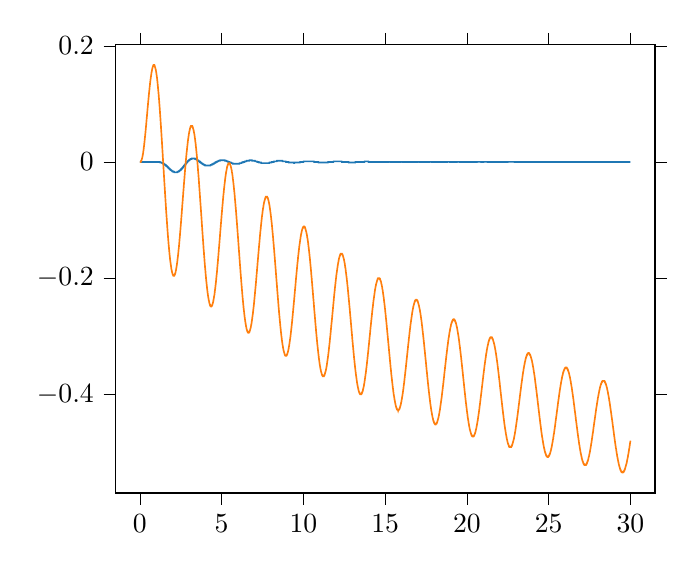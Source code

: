 % This file was created by tikzplotlib v0.9.1.
\begin{tikzpicture}

\definecolor{color0}{rgb}{0.122,0.467,0.706}
\definecolor{color1}{rgb}{1,0.498,0.055}

\begin{axis}[
tick align=outside,
tick pos=both,
x grid style={white!69.02!black},
xmin=-1.5, xmax=31.5,
xtick style={color=black},
y grid style={white!69.02!black},
ymin=-0.57, ymax=0.202,
ytick style={color=black}
]
\addplot [semithick, color0]
table {%
0 0
0.01 0
0.02 0
0.03 0
0.04 0
0.05 0
0.06 0
0.07 0
0.08 0
0.09 0
0.1 0
0.11 0
0.12 0
0.13 0
0.14 0
0.15 0
0.16 0
0.17 0
0.18 0
0.19 0
0.2 0
0.21 0
0.22 0
0.23 0
0.24 0
0.25 0
0.26 0
0.27 0
0.28 0
0.29 0
0.3 0
0.31 0
0.32 0
0.33 0
0.34 0
0.35 0
0.36 0
0.37 0
0.38 0
0.39 0
0.4 0
0.41 0
0.42 0
0.43 0
0.44 0
0.45 0
0.46 0
0.47 0
0.48 0
0.49 0
0.5 0
0.51 0
0.52 0
0.53 0
0.54 0
0.55 0
0.56 0
0.57 0
0.58 0
0.59 0
0.6 0
0.61 0
0.62 0
0.63 0
0.64 0
0.65 0
0.66 0
0.67 0
0.68 0
0.69 0
0.7 0
0.71 0
0.72 0
0.73 0
0.74 0
0.75 0
0.76 0
0.77 0
0.78 0
0.79 0
0.8 0
0.81 0
0.82 0
0.83 0
0.84 0
0.85 0
0.86 0
0.87 0
0.88 0
0.89 0
0.9 0
0.91 0
0.92 0
0.93 0
0.94 0
0.95 0
0.96 0
0.97 0
0.98 0
0.99 0
1 0
1.01 -4.567e-08
1.02 -3.144e-07
1.03 -1.032e-06
1.04 -2.427e-06
1.05 -4.722e-06
1.06 -8.141e-06
1.07 -1.291e-05
1.08 -1.924e-05
1.09 -2.735e-05
1.1 -3.746e-05
1.11 -4.978e-05
1.12 -6.453e-05
1.13 -8.19e-05
1.14 -0.0
1.15 -0.0
1.16 -0.0
1.17 -0.0
1.18 -0.0
1.19 -0.0
1.2 -0.0
1.21 -0.0
1.22 -0.0
1.23 -0.0
1.24 -0.001
1.25 -0.001
1.26 -0.001
1.27 -0.001
1.28 -0.001
1.29 -0.001
1.3 -0.001
1.31 -0.001
1.32 -0.001
1.33 -0.001
1.34 -0.001
1.35 -0.001
1.36 -0.002
1.37 -0.002
1.38 -0.002
1.39 -0.002
1.4 -0.002
1.41 -0.002
1.42 -0.002
1.43 -0.003
1.44 -0.003
1.45 -0.003
1.46 -0.003
1.47 -0.003
1.48 -0.004
1.49 -0.004
1.5 -0.004
1.51 -0.004
1.52 -0.004
1.53 -0.005
1.54 -0.005
1.55 -0.005
1.56 -0.005
1.57 -0.005
1.58 -0.006
1.59 -0.006
1.6 -0.006
1.61 -0.006
1.62 -0.007
1.63 -0.007
1.64 -0.007
1.65 -0.007
1.66 -0.008
1.67 -0.008
1.68 -0.008
1.69 -0.008
1.7 -0.009
1.71 -0.009
1.72 -0.009
1.73 -0.01
1.74 -0.01
1.75 -0.01
1.76 -0.01
1.77 -0.011
1.78 -0.011
1.79 -0.011
1.8 -0.011
1.81 -0.012
1.82 -0.012
1.83 -0.012
1.84 -0.013
1.85 -0.013
1.86 -0.013
1.87 -0.013
1.88 -0.014
1.89 -0.014
1.9 -0.014
1.91 -0.014
1.92 -0.014
1.93 -0.015
1.94 -0.015
1.95 -0.015
1.96 -0.015
1.97 -0.016
1.98 -0.016
1.99 -0.016
2 -0.016
2.01 -0.016
2.02 -0.016
2.03 -0.017
2.04 -0.017
2.05 -0.017
2.06 -0.017
2.07 -0.017
2.08 -0.017
2.09 -0.017
2.1 -0.017
2.11 -0.018
2.12 -0.018
2.13 -0.018
2.14 -0.018
2.15 -0.018
2.16 -0.018
2.17 -0.018
2.18 -0.018
2.19 -0.018
2.2 -0.018
2.21 -0.018
2.22 -0.018
2.23 -0.018
2.24 -0.018
2.25 -0.018
2.26 -0.018
2.27 -0.018
2.28 -0.018
2.29 -0.017
2.3 -0.017
2.31 -0.017
2.32 -0.017
2.33 -0.017
2.34 -0.017
2.35 -0.017
2.36 -0.017
2.37 -0.016
2.38 -0.016
2.39 -0.016
2.4 -0.016
2.41 -0.016
2.42 -0.015
2.43 -0.015
2.44 -0.015
2.45 -0.015
2.46 -0.014
2.47 -0.014
2.48 -0.014
2.49 -0.014
2.5 -0.013
2.51 -0.013
2.52 -0.013
2.53 -0.012
2.54 -0.012
2.55 -0.012
2.56 -0.012
2.57 -0.011
2.58 -0.011
2.59 -0.011
2.6 -0.01
2.61 -0.01
2.62 -0.01
2.63 -0.009
2.64 -0.009
2.65 -0.009
2.66 -0.008
2.67 -0.008
2.68 -0.007
2.69 -0.007
2.7 -0.007
2.71 -0.006
2.72 -0.006
2.73 -0.006
2.74 -0.005
2.75 -0.005
2.76 -0.005
2.77 -0.004
2.78 -0.004
2.79 -0.004
2.8 -0.003
2.81 -0.003
2.82 -0.003
2.83 -0.002
2.84 -0.002
2.85 -0.002
2.86 -0.001
2.87 -0.001
2.88 -0.001
2.89 -0.0
2.9 5.706e-05
2.91 0.0
2.92 0.001
2.93 0.001
2.94 0.001
2.95 0.002
2.96 0.002
2.97 0.002
2.98 0.002
2.99 0.003
3.0 0.003
3.01 0.003
3.02 0.003
3.03 0.003
3.04 0.004
3.05 0.004
3.06 0.004
3.07 0.004
3.08 0.004
3.09 0.005
3.1 0.005
3.11 0.005
3.12 0.005
3.13 0.005
3.14 0.005
3.15 0.005
3.16 0.005
3.17 0.006
3.18 0.006
3.19 0.006
3.2 0.006
3.21 0.006
3.22 0.006
3.23 0.006
3.24 0.006
3.25 0.006
3.26 0.006
3.27 0.006
3.28 0.006
3.29 0.006
3.3 0.006
3.31 0.006
3.32 0.006
3.33 0.006
3.34 0.006
3.35 0.006
3.36 0.006
3.37 0.005
3.38 0.005
3.39 0.005
3.4 0.005
3.41 0.005
3.42 0.005
3.43 0.005
3.44 0.005
3.45 0.004
3.46 0.004
3.47 0.004
3.48 0.004
3.49 0.004
3.5 0.004
3.51 0.003
3.52 0.003
3.53 0.003
3.54 0.003
3.55 0.003
3.56 0.002
3.57 0.002
3.58 0.002
3.59 0.002
3.6 0.002
3.61 0.001
3.62 0.001
3.63 0.001
3.64 0.001
3.65 0.001
3.66 0.0
3.67 0.0
3.68 -7.152e-05
3.69 -0.0
3.7 -0.001
3.71 -0.001
3.72 -0.001
3.73 -0.001
3.74 -0.001
3.75 -0.002
3.76 -0.002
3.77 -0.002
3.78 -0.002
3.79 -0.002
3.8 -0.003
3.81 -0.003
3.82 -0.003
3.83 -0.003
3.84 -0.003
3.85 -0.004
3.86 -0.004
3.87 -0.004
3.88 -0.004
3.89 -0.004
3.9 -0.004
3.91 -0.005
3.92 -0.005
3.93 -0.005
3.94 -0.005
3.95 -0.005
3.96 -0.005
3.97 -0.005
3.98 -0.006
3.99 -0.006
4.0 -0.006
4.01 -0.006
4.02 -0.006
4.03 -0.006
4.04 -0.006
4.05 -0.006
4.06 -0.006
4.07 -0.006
4.08 -0.006
4.09 -0.006
4.1 -0.006
4.11 -0.006
4.12 -0.006
4.13 -0.006
4.14 -0.006
4.15 -0.006
4.16 -0.006
4.17 -0.006
4.18 -0.006
4.19 -0.006
4.2 -0.006
4.21 -0.006
4.22 -0.006
4.23 -0.006
4.24 -0.006
4.25 -0.006
4.26 -0.006
4.27 -0.006
4.28 -0.006
4.29 -0.006
4.3 -0.006
4.31 -0.006
4.32 -0.006
4.33 -0.005
4.34 -0.005
4.35 -0.005
4.36 -0.005
4.37 -0.005
4.38 -0.005
4.39 -0.005
4.4 -0.005
4.41 -0.004
4.42 -0.004
4.43 -0.004
4.44 -0.004
4.45 -0.004
4.46 -0.004
4.47 -0.004
4.48 -0.003
4.49 -0.003
4.5 -0.003
4.51 -0.003
4.52 -0.003
4.53 -0.003
4.54 -0.002
4.55 -0.002
4.56 -0.002
4.57 -0.002
4.58 -0.002
4.59 -0.002
4.6 -0.001
4.61 -0.001
4.62 -0.001
4.63 -0.001
4.64 -0.001
4.65 -0.001
4.66 -0.0
4.67 -0.0
4.68 -9.864e-05
4.69 5.554e-05
4.7 0.0
4.71 0.0
4.72 0.001
4.73 0.001
4.74 0.001
4.75 0.001
4.76 0.001
4.77 0.001
4.78 0.001
4.79 0.001
4.8 0.002
4.81 0.002
4.82 0.002
4.83 0.002
4.84 0.002
4.85 0.002
4.86 0.002
4.87 0.002
4.88 0.002
4.89 0.002
4.9 0.003
4.91 0.003
4.92 0.003
4.93 0.003
4.94 0.003
4.95 0.003
4.96 0.003
4.97 0.003
4.98 0.003
4.99 0.003
5.0 0.003
5.01 0.003
5.02 0.003
5.03 0.003
5.04 0.003
5.05 0.003
5.06 0.003
5.07 0.003
5.08 0.003
5.09 0.003
5.1 0.003
5.11 0.003
5.12 0.003
5.13 0.003
5.14 0.003
5.15 0.003
5.16 0.003
5.17 0.003
5.18 0.003
5.19 0.003
5.2 0.002
5.21 0.002
5.22 0.002
5.23 0.002
5.24 0.002
5.25 0.002
5.26 0.002
5.27 0.002
5.28 0.002
5.29 0.002
5.3 0.002
5.31 0.001
5.32 0.001
5.33 0.001
5.34 0.001
5.35 0.001
5.36 0.001
5.37 0.001
5.38 0.001
5.39 0.001
5.4 0.0
5.41 0.0
5.42 0.0
5.43 0.0
5.44 8.984e-06
5.45 -0.0
5.46 -0.0
5.47 -0.0
5.48 -0.0
5.49 -0.001
5.5 -0.001
5.51 -0.001
5.52 -0.001
5.53 -0.001
5.54 -0.001
5.55 -0.001
5.56 -0.001
5.57 -0.001
5.58 -0.002
5.59 -0.002
5.6 -0.002
5.61 -0.002
5.62 -0.002
5.63 -0.002
5.64 -0.002
5.65 -0.002
5.66 -0.002
5.67 -0.002
5.68 -0.003
5.69 -0.003
5.7 -0.003
5.71 -0.003
5.72 -0.003
5.73 -0.003
5.74 -0.003
5.75 -0.003
5.76 -0.003
5.77 -0.003
5.78 -0.003
5.79 -0.003
5.8 -0.003
5.81 -0.003
5.82 -0.003
5.83 -0.003
5.84 -0.003
5.85 -0.003
5.86 -0.003
5.87 -0.003
5.88 -0.003
5.89 -0.003
5.9 -0.003
5.91 -0.003
5.92 -0.003
5.93 -0.003
5.94 -0.003
5.95 -0.003
5.96 -0.003
5.97 -0.003
5.98 -0.003
5.99 -0.003
6.0 -0.003
6.01 -0.003
6.02 -0.003
6.03 -0.003
6.04 -0.003
6.05 -0.003
6.06 -0.003
6.07 -0.003
6.08 -0.003
6.09 -0.003
6.1 -0.002
6.11 -0.002
6.12 -0.002
6.13 -0.002
6.14 -0.002
6.15 -0.002
6.16 -0.002
6.17 -0.002
6.18 -0.002
6.19 -0.002
6.2 -0.002
6.21 -0.002
6.22 -0.001
6.23 -0.001
6.24 -0.001
6.25 -0.001
6.26 -0.001
6.27 -0.001
6.28 -0.001
6.29 -0.001
6.3 -0.001
6.31 -0.0
6.32 -0.0
6.33 -0.0
6.34 -0.0
6.35 -5.385e-05
6.36 5.084e-05
6.37 0.0
6.38 0.0
6.39 0.0
6.4 0.0
6.41 0.001
6.42 0.001
6.43 0.001
6.44 0.001
6.45 0.001
6.46 0.001
6.47 0.001
6.48 0.001
6.49 0.001
6.5 0.001
6.51 0.001
6.52 0.002
6.53 0.002
6.54 0.002
6.55 0.002
6.56 0.002
6.57 0.002
6.58 0.002
6.59 0.002
6.6 0.002
6.61 0.002
6.62 0.002
6.63 0.002
6.64 0.002
6.65 0.002
6.66 0.002
6.67 0.002
6.68 0.002
6.69 0.002
6.7 0.003
6.71 0.003
6.72 0.003
6.73 0.003
6.74 0.003
6.75 0.003
6.76 0.003
6.77 0.003
6.78 0.003
6.79 0.003
6.8 0.003
6.81 0.003
6.82 0.003
6.83 0.003
6.84 0.003
6.85 0.003
6.86 0.002
6.87 0.002
6.88 0.002
6.89 0.002
6.9 0.002
6.91 0.002
6.92 0.002
6.93 0.002
6.94 0.002
6.95 0.002
6.96 0.002
6.97 0.002
6.98 0.002
6.99 0.002
7.0 0.002
7.01 0.002
7.02 0.002
7.03 0.002
7.04 0.002
7.05 0.001
7.06 0.001
7.07 0.001
7.08 0.001
7.09 0.001
7.1 0.001
7.11 0.001
7.12 0.001
7.13 0.001
7.14 0.001
7.15 0.001
7.16 0.001
7.17 0.0
7.18 0.0
7.19 0.0
7.2 0.0
7.21 9.467e-05
7.22 6.829e-06
7.23 -8.077e-05
7.24 -0.0
7.25 -0.0
7.26 -0.0
7.27 -0.0
7.28 -0.001
7.29 -0.001
7.3 -0.001
7.31 -0.001
7.32 -0.001
7.33 -0.001
7.34 -0.001
7.35 -0.001
7.36 -0.001
7.37 -0.001
7.38 -0.001
7.39 -0.001
7.4 -0.001
7.41 -0.001
7.42 -0.002
7.43 -0.002
7.44 -0.002
7.45 -0.002
7.46 -0.002
7.47 -0.002
7.48 -0.002
7.49 -0.002
7.5 -0.002
7.51 -0.002
7.52 -0.002
7.53 -0.002
7.54 -0.002
7.55 -0.002
7.56 -0.002
7.57 -0.002
7.58 -0.002
7.59 -0.002
7.6 -0.002
7.61 -0.002
7.62 -0.002
7.63 -0.002
7.64 -0.002
7.65 -0.002
7.66 -0.002
7.67 -0.002
7.68 -0.002
7.69 -0.002
7.7 -0.002
7.71 -0.002
7.72 -0.002
7.73 -0.002
7.74 -0.002
7.75 -0.002
7.76 -0.002
7.77 -0.002
7.78 -0.002
7.79 -0.002
7.8 -0.002
7.81 -0.002
7.82 -0.002
7.83 -0.002
7.84 -0.002
7.85 -0.002
7.86 -0.002
7.87 -0.002
7.88 -0.002
7.89 -0.002
7.9 -0.002
7.91 -0.002
7.92 -0.001
7.93 -0.001
7.94 -0.001
7.95 -0.001
7.96 -0.001
7.97 -0.001
7.98 -0.001
7.99 -0.001
8.0 -0.001
8.01 -0.001
8.02 -0.001
8.03 -0.001
8.04 -0.001
8.05 -0.001
8.06 -0.0
8.07 -0.0
8.08 -0.0
8.09 -0.0
8.1 -0.0
8.11 -0.0
8.12 -5.066e-05
8.13 2.213e-05
8.14 9.452e-05
8.15 0.0
8.16 0.0
8.17 0.0
8.18 0.0
8.19 0.0
8.2 0.001
8.21 0.001
8.22 0.001
8.23 0.001
8.24 0.001
8.25 0.001
8.26 0.001
8.27 0.001
8.28 0.001
8.29 0.001
8.3 0.001
8.31 0.001
8.32 0.001
8.33 0.001
8.34 0.001
8.35 0.001
8.36 0.001
8.37 0.001
8.38 0.002
8.39 0.002
8.4 0.002
8.41 0.002
8.42 0.002
8.43 0.002
8.44 0.002
8.45 0.002
8.46 0.002
8.47 0.002
8.48 0.002
8.49 0.002
8.5 0.002
8.51 0.002
8.52 0.002
8.53 0.002
8.54 0.002
8.55 0.002
8.56 0.002
8.57 0.002
8.58 0.002
8.59 0.002
8.6 0.002
8.61 0.002
8.62 0.002
8.63 0.002
8.64 0.002
8.65 0.002
8.66 0.002
8.67 0.002
8.68 0.002
8.69 0.002
8.7 0.002
8.71 0.002
8.72 0.002
8.73 0.001
8.74 0.001
8.75 0.001
8.76 0.001
8.77 0.001
8.78 0.001
8.79 0.001
8.8 0.001
8.81 0.001
8.82 0.001
8.83 0.001
8.84 0.001
8.85 0.001
8.86 0.001
8.87 0.001
8.88 0.001
8.89 0.001
8.9 0.001
8.91 0.001
8.92 0.001
8.93 0.0
8.94 0.0
8.95 0.0
8.96 0.0
8.97 0.0
8.98 0.0
8.99 0.0
9.0 4.595e-05
9.01 -1.291e-05
9.02 -7.149e-05
9.03 -0.0
9.04 -0.0
9.05 -0.0
9.06 -0.0
9.07 -0.0
9.08 -0.0
9.09 -0.0
9.1 -0.001
9.11 -0.001
9.12 -0.001
9.13 -0.001
9.14 -0.001
9.15 -0.001
9.16 -0.001
9.17 -0.001
9.18 -0.001
9.19 -0.001
9.2 -0.001
9.21 -0.001
9.22 -0.001
9.23 -0.001
9.24 -0.001
9.25 -0.001
9.26 -0.001
9.27 -0.001
9.28 -0.001
9.29 -0.001
9.3 -0.001
9.31 -0.001
9.32 -0.001
9.33 -0.001
9.34 -0.001
9.35 -0.001
9.36 -0.001
9.37 -0.001
9.38 -0.001
9.39 -0.001
9.4 -0.001
9.41 -0.001
9.42 -0.002
9.43 -0.002
9.44 -0.002
9.45 -0.001
9.46 -0.001
9.47 -0.001
9.48 -0.001
9.49 -0.001
9.5 -0.001
9.51 -0.001
9.52 -0.001
9.53 -0.001
9.54 -0.001
9.55 -0.001
9.56 -0.001
9.57 -0.001
9.58 -0.001
9.59 -0.001
9.6 -0.001
9.61 -0.001
9.62 -0.001
9.63 -0.001
9.64 -0.001
9.65 -0.001
9.66 -0.001
9.67 -0.001
9.68 -0.001
9.69 -0.001
9.7 -0.001
9.71 -0.001
9.72 -0.001
9.73 -0.001
9.74 -0.001
9.75 -0.001
9.76 -0.001
9.77 -0.001
9.78 -0.001
9.79 -0.001
9.8 -0.0
9.81 -0.0
9.82 -0.0
9.83 -0.0
9.84 -0.0
9.85 -0.0
9.86 -0.0
9.87 -0.0
9.88 -6.893e-05
9.89 -2.09e-05
9.9 2.693e-05
9.91 7.45e-05
9.92 0.0
9.93 0.0
9.94 0.0
9.95 0.0
9.96 0.0
9.97 0.0
9.98 0.0
9.99 0.0
10.0 0.0
10.01 0.001
10.02 0.001
10.03 0.001
10.04 0.001
10.05 0.001
10.06 0.001
10.07 0.001
10.08 0.001
10.09 0.001
10.1 0.001
10.11 0.001
10.12 0.001
10.13 0.001
10.14 0.001
10.15 0.001
10.16 0.001
10.17 0.001
10.18 0.001
10.19 0.001
10.2 0.001
10.21 0.001
10.22 0.001
10.23 0.001
10.24 0.001
10.25 0.001
10.26 0.001
10.27 0.001
10.28 0.001
10.29 0.001
10.3 0.001
10.31 0.001
10.32 0.001
10.33 0.001
10.34 0.001
10.35 0.001
10.36 0.001
10.37 0.001
10.38 0.001
10.39 0.001
10.4 0.001
10.41 0.001
10.42 0.001
10.43 0.001
10.44 0.001
10.45 0.001
10.46 0.001
10.47 0.001
10.48 0.001
10.49 0.001
10.5 0.001
10.51 0.001
10.52 0.001
10.53 0.001
10.54 0.001
10.55 0.001
10.56 0.001
10.57 0.001
10.58 0.001
10.59 0.001
10.6 0.001
10.61 0.001
10.62 0.001
10.63 0.001
10.64 0.001
10.65 0.0
10.66 0.0
10.67 0.0
10.68 0.0
10.69 0.0
10.7 0.0
10.71 0.0
10.72 0.0
10.73 0.0
10.74 0.0
10.75 9.95e-05
10.76 6.019e-05
10.77 2.096e-05
10.78 -1.811e-05
10.79 -5.699e-05
10.8 -9.562e-05
10.81 -0.0
10.82 -0.0
10.83 -0.0
10.84 -0.0
10.85 -0.0
10.86 -0.0
10.87 -0.0
10.88 -0.0
10.89 -0.0
10.9 -0.0
10.91 -0.0
10.92 -0.001
10.93 -0.001
10.94 -0.001
10.95 -0.001
10.96 -0.001
10.97 -0.001
10.98 -0.001
10.99 -0.001
11.0 -0.001
11.01 -0.001
11.02 -0.001
11.03 -0.001
11.04 -0.001
11.05 -0.001
11.06 -0.001
11.07 -0.001
11.08 -0.001
11.09 -0.001
11.1 -0.001
11.11 -0.001
11.12 -0.001
11.13 -0.001
11.14 -0.001
11.15 -0.001
11.16 -0.001
11.17 -0.001
11.18 -0.001
11.19 -0.001
11.2 -0.001
11.21 -0.001
11.22 -0.001
11.23 -0.001
11.24 -0.001
11.25 -0.001
11.26 -0.001
11.27 -0.001
11.28 -0.001
11.29 -0.001
11.3 -0.001
11.31 -0.001
11.32 -0.001
11.33 -0.001
11.34 -0.001
11.35 -0.001
11.36 -0.001
11.37 -0.001
11.38 -0.001
11.39 -0.001
11.4 -0.001
11.41 -0.001
11.42 -0.001
11.43 -0.001
11.44 -0.001
11.45 -0.001
11.46 -0.001
11.47 -0.001
11.48 -0.001
11.49 -0.001
11.5 -0.001
11.51 -0.0
11.52 -0.0
11.53 -0.0
11.54 -0.0
11.55 -0.0
11.56 -0.0
11.57 -0.0
11.58 -0.0
11.59 -0.0
11.6 -0.0
11.61 -0.0
11.62 -0.0
11.63 -9.793e-05
11.64 -6.568e-05
11.65 -3.349e-05
11.66 -1.401e-06
11.67 3.054e-05
11.68 6.23e-05
11.69 9.384e-05
11.7 0.0
11.71 0.0
11.72 0.0
11.73 0.0
11.74 0.0
11.75 0.0
11.76 0.0
11.77 0.0
11.78 0.0
11.79 0.0
11.8 0.0
11.81 0.0
11.82 0.0
11.83 0.0
11.84 0.001
11.85 0.001
11.86 0.001
11.87 0.001
11.88 0.001
11.89 0.001
11.9 0.001
11.91 0.001
11.92 0.001
11.93 0.001
11.94 0.001
11.95 0.001
11.96 0.001
11.97 0.001
11.98 0.001
11.99 0.001
12.0 0.001
12.01 0.001
12.02 0.001
12.03 0.001
12.04 0.001
12.05 0.001
12.06 0.001
12.07 0.001
12.08 0.001
12.09 0.001
12.1 0.001
12.11 0.001
12.12 0.001
12.13 0.001
12.14 0.001
12.15 0.001
12.16 0.001
12.17 0.001
12.18 0.001
12.19 0.001
12.2 0.001
12.21 0.001
12.22 0.001
12.23 0.001
12.24 0.001
12.25 0.001
12.26 0.001
12.27 0.001
12.28 0.001
12.29 0.001
12.3 0.001
12.31 0.001
12.32 0.001
12.33 0.001
12.34 0.001
12.35 0.0
12.36 0.0
12.37 0.0
12.38 0.0
12.39 0.0
12.4 0.0
12.41 0.0
12.42 0.0
12.43 0.0
12.44 0.0
12.45 0.0
12.46 0.0
12.47 0.0
12.48 0.0
12.49 0.0
12.5 0.0
12.51 9.176e-05
12.52 6.536e-05
12.53 3.9e-05
12.54 1.271e-05
12.55 -1.347e-05
12.56 -3.952e-05
12.57 -6.541e-05
12.58 -9.109e-05
12.59 -0.0
12.6 -0.0
12.61 -0.0
12.62 -0.0
12.63 -0.0
12.64 -0.0
12.65 -0.0
12.66 -0.0
12.67 -0.0
12.68 -0.0
12.69 -0.0
12.7 -0.0
12.71 -0.0
12.72 -0.0
12.73 -0.0
12.74 -0.0
12.75 -0.0
12.76 -0.0
12.77 -0.001
12.78 -0.001
12.79 -0.001
12.8 -0.001
12.81 -0.001
12.82 -0.001
12.83 -0.001
12.84 -0.001
12.85 -0.001
12.86 -0.001
12.87 -0.001
12.88 -0.001
12.89 -0.001
12.9 -0.001
12.91 -0.001
12.92 -0.001
12.93 -0.001
12.94 -0.001
12.95 -0.001
12.96 -0.001
12.97 -0.001
12.98 -0.001
12.99 -0.001
13.0 -0.001
13.01 -0.001
13.02 -0.001
13.03 -0.001
13.04 -0.001
13.05 -0.001
13.06 -0.001
13.07 -0.001
13.08 -0.001
13.09 -0.001
13.1 -0.001
13.11 -0.001
13.12 -0.001
13.13 -0.001
13.14 -0.001
13.15 -0.001
13.16 -0.001
13.17 -0.001
13.18 -0.0
13.19 -0.0
13.2 -0.0
13.21 -0.0
13.22 -0.0
13.23 -0.0
13.24 -0.0
13.25 -0.0
13.26 -0.0
13.27 -0.0
13.28 -0.0
13.29 -0.0
13.3 -0.0
13.31 -0.0
13.32 -0.0
13.33 -0.0
13.34 -0.0
13.35 -0.0
13.36 -0.0
13.37 -0.0
13.38 -0.0
13.39 -8.623e-05
13.4 -6.465e-05
13.41 -4.309e-05
13.42 -2.157e-05
13.43 -1.239e-07
13.44 2.122e-05
13.45 4.245e-05
13.46 6.352e-05
13.47 8.441e-05
13.48 0.0
13.49 0.0
13.5 0.0
13.51 0.0
13.52 0.0
13.53 0.0
13.54 0.0
13.55 0.0
13.56 0.0
13.57 0.0
13.58 0.0
13.59 0.0
13.6 0.0
13.61 0.0
13.62 0.0
13.63 0.0
13.64 0.0
13.65 0.0
13.66 0.0
13.67 0.0
13.68 0.0
13.69 0.0
13.7 0.0
13.71 0.0
13.72 0.0
13.73 0.0
13.74 0.001
13.75 0.001
13.76 0.001
13.77 0.001
13.78 0.001
13.79 0.001
13.8 0.001
13.81 0.001
13.82 0.001
13.83 0.001
13.84 0.001
13.85 0.001
13.86 0.001
13.87 0.001
13.88 0.001
13.89 0.001
13.9 0.001
13.91 0.001
13.92 0.001
13.93 0.001
13.94 0.001
13.95 0.001
13.96 0.001
13.97 0.001
13.98 0.0
13.99 0.0
14.0 0.0
14.01 0.0
14.02 0.0
14.03 0.0
14.04 0.0
14.05 0.0
14.06 0.0
14.07 0.0
14.08 0.0
14.09 0.0
14.1 0.0
14.11 0.0
14.12 0.0
14.13 0.0
14.14 0.0
14.15 0.0
14.16 0.0
14.17 0.0
14.18 0.0
14.19 0.0
14.2 0.0
14.21 0.0
14.22 0.0
14.23 0.0
14.24 0.0
14.25 0.0
14.26 9.596e-05
14.27 7.837e-05
14.28 6.075e-05
14.29 4.314e-05
14.3 2.556e-05
14.31 8.021e-06
14.32 -9.446e-06
14.33 -2.682e-05
14.34 -4.408e-05
14.35 -6.121e-05
14.36 -7.818e-05
14.37 -9.498e-05
14.38 -0.0
14.39 -0.0
14.4 -0.0
14.41 -0.0
14.42 -0.0
14.43 -0.0
14.44 -0.0
14.45 -0.0
14.46 -0.0
14.47 -0.0
14.48 -0.0
14.49 -0.0
14.5 -0.0
14.51 -0.0
14.52 -0.0
14.53 -0.0
14.54 -0.0
14.55 -0.0
14.56 -0.0
14.57 -0.0
14.58 -0.0
14.59 -0.0
14.6 -0.0
14.61 -0.0
14.62 -0.0
14.63 -0.0
14.64 -0.0
14.65 -0.0
14.66 -0.0
14.67 -0.0
14.68 -0.0
14.69 -0.0
14.7 -0.0
14.71 -0.0
14.72 -0.0
14.73 -0.0
14.74 -0.0
14.75 -0.0
14.76 -0.0
14.77 -0.0
14.78 -0.0
14.79 -0.0
14.8 -0.0
14.81 -0.0
14.82 -0.0
14.83 -0.0
14.84 -0.0
14.85 -0.0
14.86 -0.0
14.87 -0.0
14.88 -0.0
14.89 -0.0
14.9 -0.0
14.91 -0.0
14.92 -0.0
14.93 -0.0
14.94 -0.0
14.95 -0.0
14.96 -0.0
14.97 -0.0
14.98 -0.0
14.99 -0.0
15.0 -0.0
15.01 -0.0
15.02 -0.0
15.03 -0.0
15.04 -0.0
15.05 -0.0
15.06 -0.0
15.07 -0.0
15.08 -0.0
15.09 -0.0
15.1 -0.0
15.11 -0.0
15.12 -0.0
15.13 -9.932e-05
15.14 -8.501e-05
15.15 -7.066e-05
15.16 -5.629e-05
15.17 -4.191e-05
15.18 -2.754e-05
15.19 -1.32e-05
15.2 1.086e-06
15.21 1.531e-05
15.22 2.944e-05
15.23 4.348e-05
15.24 5.739e-05
15.25 7.117e-05
15.26 8.48e-05
15.27 9.825e-05
15.28 0.0
15.29 0.0
15.3 0.0
15.31 0.0
15.32 0.0
15.33 0.0
15.34 0.0
15.35 0.0
15.36 0.0
15.37 0.0
15.38 0.0
15.39 0.0
15.4 0.0
15.41 0.0
15.42 0.0
15.43 0.0
15.44 0.0
15.45 0.0
15.46 0.0
15.47 0.0
15.48 0.0
15.49 0.0
15.5 0.0
15.51 0.0
15.52 0.0
15.53 0.0
15.54 0.0
15.55 0.0
15.56 0.0
15.57 0.0
15.58 0.0
15.59 0.0
15.6 0.0
15.61 0.0
15.62 0.0
15.63 0.0
15.64 0.0
15.65 0.0
15.66 0.0
15.67 0.0
15.68 0.0
15.69 0.0
15.7 0.0
15.71 0.0
15.72 0.0
15.73 0.0
15.74 0.0
15.75 0.0
15.76 0.0
15.77 0.0
15.78 0.0
15.79 0.0
15.8 0.0
15.81 0.0
15.82 0.0
15.83 0.0
15.84 0.0
15.85 0.0
15.86 0.0
15.87 0.0
15.88 0.0
15.89 0.0
15.9 0.0
15.91 0.0
15.92 0.0
15.93 0.0
15.94 0.0
15.95 0.0
15.96 0.0
15.97 0.0
15.98 0.0
15.99 0.0
16.0 9.798e-05
16.01 8.637e-05
16.02 7.471e-05
16.03 6.301e-05
16.04 5.129e-05
16.05 3.955e-05
16.06 2.782e-05
16.07 1.61e-05
16.08 4.42e-06
16.09 -7.214e-06
16.1 -1.879e-05
16.11 -3.028e-05
16.12 -4.168e-05
16.13 -5.298e-05
16.14 -6.416e-05
16.15 -7.521e-05
16.16 -8.611e-05
16.17 -9.686e-05
16.18 -0.0
16.19 -0.0
16.2 -0.0
16.21 -0.0
16.22 -0.0
16.23 -0.0
16.24 -0.0
16.25 -0.0
16.26 -0.0
16.27 -0.0
16.28 -0.0
16.29 -0.0
16.3 -0.0
16.31 -0.0
16.32 -0.0
16.33 -0.0
16.34 -0.0
16.35 -0.0
16.36 -0.0
16.37 -0.0
16.38 -0.0
16.39 -0.0
16.4 -0.0
16.41 -0.0
16.42 -0.0
16.43 -0.0
16.44 -0.0
16.45 -0.0
16.46 -0.0
16.47 -0.0
16.48 -0.0
16.49 -0.0
16.5 -0.0
16.51 -0.0
16.52 -0.0
16.53 -0.0
16.54 -0.0
16.55 -0.0
16.56 -0.0
16.57 -0.0
16.58 -0.0
16.59 -0.0
16.6 -0.0
16.61 -0.0
16.62 -0.0
16.63 -0.0
16.64 -0.0
16.65 -0.0
16.66 -0.0
16.67 -0.0
16.68 -0.0
16.69 -0.0
16.7 -0.0
16.71 -0.0
16.72 -0.0
16.73 -0.0
16.74 -0.0
16.75 -0.0
16.76 -0.0
16.77 -0.0
16.78 -0.0
16.79 -0.0
16.8 -0.0
16.81 -0.0
16.82 -0.0
16.83 -0.0
16.84 -0.0
16.85 -0.0
16.86 -0.0
16.87 -9.377e-05
16.88 -8.439e-05
16.89 -7.494e-05
16.9 -6.545e-05
16.91 -5.592e-05
16.92 -4.636e-05
16.93 -3.678e-05
16.94 -2.72e-05
16.95 -1.764e-05
16.96 -8.089e-06
16.97 1.424e-06
16.98 1.089e-05
16.99 2.03e-05
17.0 2.964e-05
17.01 3.89e-05
17.02 4.807e-05
17.03 5.714e-05
17.04 6.609e-05
17.05 7.492e-05
17.06 8.361e-05
17.07 9.216e-05
17.08 0.0
17.09 0.0
17.1 0.0
17.11 0.0
17.12 0.0
17.13 0.0
17.14 0.0
17.15 0.0
17.16 0.0
17.17 0.0
17.18 0.0
17.19 0.0
17.2 0.0
17.21 0.0
17.22 0.0
17.23 0.0
17.24 0.0
17.25 0.0
17.26 0.0
17.27 0.0
17.28 0.0
17.29 0.0
17.3 0.0
17.31 0.0
17.32 0.0
17.33 0.0
17.34 0.0
17.35 0.0
17.36 0.0
17.37 0.0
17.38 0.0
17.39 0.0
17.4 0.0
17.41 0.0
17.42 0.0
17.43 0.0
17.44 0.0
17.45 0.0
17.46 0.0
17.47 0.0
17.48 0.0
17.49 0.0
17.5 0.0
17.51 0.0
17.52 0.0
17.53 0.0
17.54 0.0
17.55 0.0
17.56 0.0
17.57 0.0
17.58 0.0
17.59 0.0
17.6 0.0
17.61 0.0
17.62 0.0
17.63 0.0
17.64 0.0
17.65 0.0
17.66 0.0
17.67 0.0
17.68 0.0
17.69 0.0
17.7 0.0
17.71 0.0
17.72 0.0
17.73 9.51e-05
17.74 8.762e-05
17.75 8.006e-05
17.76 7.244e-05
17.77 6.476e-05
17.78 5.703e-05
17.79 4.927e-05
17.8 4.148e-05
17.81 3.368e-05
17.82 2.587e-05
17.83 1.806e-05
17.84 1.026e-05
17.85 2.489e-06
17.86 -5.251e-06
17.87 -1.295e-05
17.88 -2.06e-05
17.89 -2.818e-05
17.9 -3.569e-05
17.91 -4.313e-05
17.92 -5.048e-05
17.93 -5.772e-05
17.94 -6.487e-05
17.95 -7.189e-05
17.96 -7.88e-05
17.97 -8.557e-05
17.98 -9.22e-05
17.99 -9.869e-05
18 -0.0
18.01 -0.0
18.02 -0.0
18.03 -0.0
18.04 -0.0
18.05 -0.0
18.06 -0.0
18.07 -0.0
18.08 -0.0
18.09 -0.0
18.1 -0.0
18.11 -0.0
18.12 -0.0
18.13 -0.0
18.14 -0.0
18.15 -0.0
18.16 -0.0
18.17 -0.0
18.18 -0.0
18.19 -0.0
18.2 -0.0
18.21 -0.0
18.22 -0.0
18.23 -0.0
18.24 -0.0
18.25 -0.0
18.26 -0.0
18.27 -0.0
18.28 -0.0
18.29 -0.0
18.3 -0.0
18.31 -0.0
18.32 -0.0
18.33 -0.0
18.34 -0.0
18.35 -0.0
18.36 -0.0
18.37 -0.0
18.38 -0.0
18.39 -0.0
18.4 -0.0
18.41 -0.0
18.42 -0.0
18.43 -0.0
18.44 -0.0
18.45 -0.0
18.46 -0.0
18.47 -0.0
18.48 -0.0
18.49 -0.0
18.5 -0.0
18.51 -0.0
18.52 -0.0
18.53 -0.0
18.54 -0.0
18.55 -0.0
18.56 -0.0
18.57 -0.0
18.58 -9.813e-05
18.59 -9.231e-05
18.6 -8.64e-05
18.61 -8.041e-05
18.62 -7.434e-05
18.63 -6.821e-05
18.64 -6.202e-05
18.65 -5.578e-05
18.66 -4.95e-05
18.67 -4.318e-05
18.68 -3.684e-05
18.69 -3.048e-05
18.7 -2.411e-05
18.71 -1.774e-05
18.72 -1.138e-05
18.73 -5.037e-06
18.74 1.287e-06
18.75 7.58e-06
18.76 1.383e-05
18.77 2.004e-05
18.78 2.62e-05
18.79 3.229e-05
18.8 3.831e-05
18.81 4.426e-05
18.82 5.012e-05
18.83 5.59e-05
18.84 6.157e-05
18.85 6.715e-05
18.86 7.261e-05
18.87 7.795e-05
18.88 8.317e-05
18.89 8.827e-05
18.9 9.322e-05
18.91 9.804e-05
18.92 0.0
18.93 0.0
18.94 0.0
18.95 0.0
18.96 0.0
18.97 0.0
18.98 0.0
18.99 0.0
19.0 0.0
19.01 0.0
19.02 0.0
19.03 0.0
19.04 0.0
19.05 0.0
19.06 0.0
19.07 0.0
19.08 0.0
19.09 0.0
19.1 0.0
19.11 0.0
19.12 0.0
19.13 0.0
19.14 0.0
19.15 0.0
19.16 0.0
19.17 0.0
19.18 0.0
19.19 0.0
19.2 0.0
19.21 0.0
19.22 0.0
19.23 0.0
19.24 0.0
19.25 0.0
19.26 0.0
19.27 0.0
19.28 0.0
19.29 0.0
19.3 0.0
19.31 0.0
19.32 0.0
19.33 0.0
19.34 0.0
19.35 0.0
19.36 0.0
19.37 0.0
19.38 0.0
19.39 0.0
19.4 0.0
19.41 0.0
19.42 0.0
19.43 9.58e-05
19.44 9.136e-05
19.45 8.682e-05
19.46 8.22e-05
19.47 7.749e-05
19.48 7.271e-05
19.49 6.785e-05
19.5 6.294e-05
19.51 5.796e-05
19.52 5.294e-05
19.53 4.787e-05
19.54 4.277e-05
19.55 3.764e-05
19.56 3.248e-05
19.57 2.73e-05
19.58 2.212e-05
19.59 1.693e-05
19.6 1.174e-05
19.61 6.56e-06
19.62 1.397e-06
19.63 -3.744e-06
19.64 -8.856e-06
19.65 -1.393e-05
19.66 -1.897e-05
19.67 -2.396e-05
19.68 -2.889e-05
19.69 -3.377e-05
19.7 -3.858e-05
19.71 -4.332e-05
19.72 -4.798e-05
19.73 -5.257e-05
19.74 -5.706e-05
19.75 -6.146e-05
19.76 -6.576e-05
19.77 -6.996e-05
19.78 -7.405e-05
19.79 -7.803e-05
19.8 -8.19e-05
19.81 -8.564e-05
19.82 -8.925e-05
19.83 -9.274e-05
19.84 -9.609e-05
19.85 -9.931e-05
19.86 -0.0
19.87 -0.0
19.88 -0.0
19.89 -0.0
19.9 -0.0
19.91 -0.0
19.92 -0.0
19.93 -0.0
19.94 -0.0
19.95 -0.0
19.96 -0.0
19.97 -0.0
19.98 -0.0
19.99 -0.0
20.0 -0.0
20.01 -0.0
20.02 -0.0
20.03 -0.0
20.04 -0.0
20.05 -0.0
20.06 -0.0
20.07 -0.0
20.08 -0.0
20.09 -0.0
20.1 -0.0
20.11 -0.0
20.12 -0.0
20.13 -0.0
20.14 -0.0
20.15 -0.0
20.16 -0.0
20.17 -0.0
20.18 -0.0
20.19 -0.0
20.2 -0.0
20.21 -0.0
20.22 -0.0
20.23 -0.0
20.24 -0.0
20.25 -9.927e-05
20.26 -9.627e-05
20.27 -9.316e-05
20.28 -8.995e-05
20.29 -8.664e-05
20.3 -8.323e-05
20.31 -7.974e-05
20.32 -7.616e-05
20.33 -7.25e-05
20.34 -6.876e-05
20.35 -6.496e-05
20.36 -6.109e-05
20.37 -5.717e-05
20.38 -5.319e-05
20.39 -4.916e-05
20.4 -4.508e-05
20.41 -4.097e-05
20.42 -3.683e-05
20.43 -3.266e-05
20.44 -2.846e-05
20.45 -2.425e-05
20.46 -2.003e-05
20.47 -1.581e-05
20.48 -1.158e-05
20.49 -7.358e-06
20.5 -3.146e-06
20.51 1.05e-06
20.52 5.226e-06
20.53 9.375e-06
20.54 1.349e-05
20.55 1.758e-05
20.56 2.162e-05
20.57 2.561e-05
20.58 2.956e-05
20.59 3.345e-05
20.6 3.727e-05
20.61 4.104e-05
20.62 4.473e-05
20.63 4.835e-05
20.64 5.19e-05
20.65 5.536e-05
20.66 5.873e-05
20.67 6.202e-05
20.68 6.521e-05
20.69 6.83e-05
20.7 7.13e-05
20.71 7.419e-05
20.72 7.697e-05
20.73 7.964e-05
20.74 8.22e-05
20.75 8.464e-05
20.76 8.697e-05
20.77 8.918e-05
20.78 9.126e-05
20.79 9.322e-05
20.8 9.505e-05
20.81 9.675e-05
20.82 9.832e-05
20.83 9.976e-05
20.84 0.0
20.85 0.0
20.86 0.0
20.87 0.0
20.88 0.0
20.89 0.0
20.9 0.0
20.91 0.0
20.92 0.0
20.93 0.0
20.94 0.0
20.95 0.0
20.96 0.0
20.97 0.0
20.98 0.0
20.99 0.0
21.0 0.0
21.01 0.0
21.02 0.0
21.03 0.0
21.04 9.902e-05
21.05 9.757e-05
21.06 9.6e-05
21.07 9.431e-05
21.08 9.252e-05
21.09 9.061e-05
21.1 8.86e-05
21.11 8.649e-05
21.12 8.428e-05
21.13 8.197e-05
21.14 7.957e-05
21.15 7.708e-05
21.16 7.45e-05
21.17 7.185e-05
21.18 6.911e-05
21.19 6.63e-05
21.2 6.342e-05
21.21 6.047e-05
21.22 5.746e-05
21.23 5.439e-05
21.24 5.126e-05
21.25 4.809e-05
21.26 4.486e-05
21.27 4.16e-05
21.28 3.83e-05
21.29 3.497e-05
21.3 3.161e-05
21.31 2.822e-05
21.32 2.482e-05
21.33 2.139e-05
21.34 1.796e-05
21.35 1.452e-05
21.36 1.108e-05
21.37 7.64e-06
21.38 4.207e-06
21.39 7.839e-07
21.4 -2.624e-06
21.41 -6.013e-06
21.42 -9.378e-06
21.43 -1.272e-05
21.44 -1.602e-05
21.45 -1.929e-05
21.46 -2.253e-05
21.47 -2.571e-05
21.48 -2.885e-05
21.49 -3.194e-05
21.5 -3.498e-05
21.51 -3.795e-05
21.52 -4.087e-05
21.53 -4.372e-05
21.54 -4.65e-05
21.55 -4.921e-05
21.56 -5.184e-05
21.57 -5.44e-05
21.58 -5.688e-05
21.59 -5.927e-05
21.6 -6.158e-05
21.61 -6.38e-05
21.62 -6.592e-05
21.63 -6.796e-05
21.64 -6.99e-05
21.65 -7.174e-05
21.66 -7.348e-05
21.67 -7.513e-05
21.68 -7.667e-05
21.69 -7.81e-05
21.7 -7.943e-05
21.71 -8.065e-05
21.72 -8.177e-05
21.73 -8.278e-05
21.74 -8.368e-05
21.75 -8.446e-05
21.76 -8.514e-05
21.77 -8.571e-05
21.78 -8.617e-05
21.79 -8.651e-05
21.8 -8.675e-05
21.81 -8.687e-05
21.82 -8.689e-05
21.83 -8.679e-05
21.84 -8.658e-05
21.85 -8.627e-05
21.86 -8.585e-05
21.87 -8.532e-05
21.88 -8.469e-05
21.89 -8.395e-05
21.9 -8.311e-05
21.91 -8.217e-05
21.92 -8.113e-05
21.93 -8.0e-05
21.94 -7.876e-05
21.95 -7.744e-05
21.96 -7.602e-05
21.97 -7.451e-05
21.98 -7.291e-05
21.99 -7.123e-05
22.0 -6.947e-05
22.01 -6.763e-05
22.02 -6.571e-05
22.03 -6.372e-05
22.04 -6.166e-05
22.05 -5.952e-05
22.06 -5.733e-05
22.07 -5.507e-05
22.08 -5.275e-05
22.09 -5.038e-05
22.1 -4.795e-05
22.11 -4.547e-05
22.12 -4.295e-05
22.13 -4.039e-05
22.14 -3.778e-05
22.15 -3.514e-05
22.16 -3.247e-05
22.17 -2.977e-05
22.18 -2.705e-05
22.19 -2.43e-05
22.2 -2.154e-05
22.21 -1.876e-05
22.22 -1.597e-05
22.23 -1.317e-05
22.24 -1.037e-05
22.25 -7.57e-06
22.26 -4.773e-06
22.27 -1.983e-06
22.28 7.964e-07
22.29 3.562e-06
22.3 6.31e-06
22.31 9.037e-06
22.32 1.174e-05
22.33 1.442e-05
22.34 1.706e-05
22.35 1.967e-05
22.36 2.225e-05
22.37 2.478e-05
22.38 2.727e-05
22.39 2.972e-05
22.4 3.211e-05
22.41 3.446e-05
22.42 3.675e-05
22.43 3.898e-05
22.44 4.115e-05
22.45 4.327e-05
22.46 4.531e-05
22.47 4.729e-05
22.48 4.92e-05
22.49 5.104e-05
22.5 5.281e-05
22.51 5.45e-05
22.52 5.612e-05
22.53 5.765e-05
22.54 5.911e-05
22.55 6.049e-05
22.56 6.178e-05
22.57 6.299e-05
22.58 6.411e-05
22.59 6.515e-05
22.6 6.61e-05
22.61 6.696e-05
22.62 6.773e-05
22.63 6.842e-05
22.64 6.901e-05
22.65 6.952e-05
22.66 6.993e-05
22.67 7.026e-05
22.68 7.049e-05
22.69 7.064e-05
22.7 7.069e-05
22.71 7.066e-05
22.72 7.053e-05
22.73 7.032e-05
22.74 7.002e-05
22.75 6.963e-05
22.76 6.916e-05
22.77 6.86e-05
22.78 6.795e-05
22.79 6.723e-05
22.8 6.642e-05
22.81 6.553e-05
22.82 6.457e-05
22.83 6.352e-05
22.84 6.241e-05
22.85 6.121e-05
22.86 5.995e-05
22.87 5.862e-05
22.88 5.722e-05
22.89 5.575e-05
22.9 5.422e-05
22.91 5.263e-05
22.92 5.098e-05
22.93 4.927e-05
22.94 4.751e-05
22.95 4.569e-05
22.96 4.383e-05
22.97 4.192e-05
22.98 3.996e-05
22.99 3.797e-05
23.0 3.594e-05
23.01 3.387e-05
23.02 3.176e-05
23.03 2.963e-05
23.04 2.747e-05
23.05 2.528e-05
23.06 2.308e-05
23.07 2.085e-05
23.08 1.861e-05
23.09 1.636e-05
23.1 1.409e-05
23.11 1.182e-05
23.12 9.541e-06
23.13 7.263e-06
23.14 4.987e-06
23.15 2.715e-06
23.16 4.497e-07
23.17 -1.805e-06
23.18 -4.047e-06
23.19 -6.274e-06
23.2 -8.482e-06
23.21 -1.067e-05
23.22 -1.283e-05
23.23 -1.497e-05
23.24 -1.708e-05
23.25 -1.916e-05
23.26 -2.12e-05
23.27 -2.321e-05
23.28 -2.517e-05
23.29 -2.71e-05
23.3 -2.899e-05
23.31 -3.082e-05
23.32 -3.261e-05
23.33 -3.436e-05
23.34 -3.605e-05
23.35 -3.768e-05
23.36 -3.926e-05
23.37 -4.079e-05
23.38 -4.225e-05
23.39 -4.366e-05
23.4 -4.5e-05
23.41 -4.628e-05
23.42 -4.75e-05
23.43 -4.865e-05
23.44 -4.973e-05
23.45 -5.075e-05
23.46 -5.17e-05
23.47 -5.257e-05
23.48 -5.338e-05
23.49 -5.412e-05
23.5 -5.478e-05
23.51 -5.537e-05
23.52 -5.589e-05
23.53 -5.634e-05
23.54 -5.671e-05
23.55 -5.701e-05
23.56 -5.724e-05
23.57 -5.739e-05
23.58 -5.747e-05
23.59 -5.747e-05
23.6 -5.741e-05
23.61 -5.727e-05
23.62 -5.706e-05
23.63 -5.678e-05
23.64 -5.643e-05
23.65 -5.601e-05
23.66 -5.552e-05
23.67 -5.496e-05
23.68 -5.433e-05
23.69 -5.364e-05
23.7 -5.289e-05
23.71 -5.207e-05
23.72 -5.119e-05
23.73 -5.025e-05
23.74 -4.925e-05
23.75 -4.819e-05
23.76 -4.708e-05
23.77 -4.591e-05
23.78 -4.469e-05
23.79 -4.342e-05
23.8 -4.21e-05
23.81 -4.074e-05
23.82 -3.933e-05
23.83 -3.787e-05
23.84 -3.638e-05
23.85 -3.484e-05
23.86 -3.327e-05
23.87 -3.166e-05
23.88 -3.003e-05
23.89 -2.836e-05
23.9 -2.666e-05
23.91 -2.494e-05
23.92 -2.319e-05
23.93 -2.142e-05
23.94 -1.964e-05
23.95 -1.784e-05
23.96 -1.602e-05
23.97 -1.419e-05
23.98 -1.235e-05
23.99 -1.051e-05
24.0 -8.661e-06
24.01 -6.81e-06
24.02 -4.958e-06
24.03 -3.109e-06
24.04 -1.265e-06
24.05 5.724e-07
24.06 2.4e-06
24.07 4.217e-06
24.08 6.019e-06
24.09 7.806e-06
24.1 9.574e-06
24.11 1.132e-05
24.12 1.305e-05
24.13 1.475e-05
24.14 1.642e-05
24.15 1.807e-05
24.16 1.968e-05
24.17 2.127e-05
24.18 2.281e-05
24.19 2.433e-05
24.2 2.58e-05
24.21 2.724e-05
24.22 2.863e-05
24.23 2.998e-05
24.24 3.129e-05
24.25 3.255e-05
24.26 3.377e-05
24.27 3.493e-05
24.28 3.605e-05
24.29 3.711e-05
24.3 3.813e-05
24.31 3.909e-05
24.32 4.0e-05
24.33 4.085e-05
24.34 4.165e-05
24.35 4.239e-05
24.36 4.307e-05
24.37 4.37e-05
24.38 4.426e-05
24.39 4.477e-05
24.4 4.522e-05
24.41 4.561e-05
24.42 4.595e-05
24.43 4.622e-05
24.44 4.643e-05
24.45 4.658e-05
24.46 4.668e-05
24.47 4.671e-05
24.48 4.669e-05
24.49 4.66e-05
24.5 4.646e-05
24.51 4.626e-05
24.52 4.6e-05
24.53 4.569e-05
24.54 4.532e-05
24.55 4.489e-05
24.56 4.441e-05
24.57 4.387e-05
24.58 4.328e-05
24.59 4.264e-05
24.6 4.195e-05
24.61 4.121e-05
24.62 4.042e-05
24.63 3.959e-05
24.64 3.871e-05
24.65 3.778e-05
24.66 3.681e-05
24.67 3.58e-05
24.68 3.474e-05
24.69 3.365e-05
24.7 3.252e-05
24.71 3.136e-05
24.72 3.016e-05
24.73 2.893e-05
24.74 2.766e-05
24.75 2.637e-05
24.76 2.505e-05
24.77 2.371e-05
24.78 2.234e-05
24.79 2.095e-05
24.8 1.954e-05
24.81 1.811e-05
24.82 1.667e-05
24.83 1.521e-05
24.84 1.374e-05
24.85 1.226e-05
24.86 1.077e-05
24.87 9.276e-06
24.88 7.775e-06
24.89 6.272e-06
24.9 4.767e-06
24.91 3.264e-06
24.92 1.764e-06
24.93 2.68e-07
24.94 -1.221e-06
24.95 -2.701e-06
24.96 -4.171e-06
24.97 -5.629e-06
24.98 -7.073e-06
24.99 -8.502e-06
25.0 -9.912e-06
25.01 -1.13e-05
25.02 -1.267e-05
25.03 -1.402e-05
25.04 -1.535e-05
25.05 -1.665e-05
25.06 -1.792e-05
25.07 -1.916e-05
25.08 -2.037e-05
25.09 -2.156e-05
25.1 -2.27e-05
25.11 -2.382e-05
25.12 -2.49e-05
25.13 -2.594e-05
25.14 -2.695e-05
25.15 -2.791e-05
25.16 -2.884e-05
25.17 -2.973e-05
25.18 -3.057e-05
25.19 -3.137e-05
25.2 -3.213e-05
25.21 -3.285e-05
25.22 -3.351e-05
25.23 -3.414e-05
25.24 -3.472e-05
25.25 -3.525e-05
25.26 -3.573e-05
25.27 -3.617e-05
25.28 -3.656e-05
25.29 -3.69e-05
25.3 -3.719e-05
25.31 -3.744e-05
25.32 -3.763e-05
25.33 -3.778e-05
25.34 -3.788e-05
25.35 -3.793e-05
25.36 -3.793e-05
25.37 -3.789e-05
25.38 -3.78e-05
25.39 -3.766e-05
25.4 -3.747e-05
25.41 -3.724e-05
25.42 -3.696e-05
25.43 -3.663e-05
25.44 -3.626e-05
25.45 -3.585e-05
25.46 -3.539e-05
25.47 -3.49e-05
25.48 -3.435e-05
25.49 -3.377e-05
25.5 -3.315e-05
25.51 -3.249e-05
25.52 -3.179e-05
25.53 -3.106e-05
25.54 -3.029e-05
25.55 -2.948e-05
25.56 -2.864e-05
25.57 -2.777e-05
25.58 -2.687e-05
25.59 -2.593e-05
25.6 -2.497e-05
25.61 -2.399e-05
25.62 -2.297e-05
25.63 -2.194e-05
25.64 -2.088e-05
25.65 -1.979e-05
25.66 -1.869e-05
25.67 -1.757e-05
25.68 -1.644e-05
25.69 -1.528e-05
25.7 -1.412e-05
25.71 -1.294e-05
25.72 -1.175e-05
25.73 -1.055e-05
25.74 -9.346e-06
25.75 -8.133e-06
25.76 -6.916e-06
25.77 -5.697e-06
25.78 -4.475e-06
25.79 -3.254e-06
25.8 -2.034e-06
25.81 -8.177e-07
25.82 3.94e-07
25.83 1.6e-06
25.84 2.798e-06
25.85 3.986e-06
25.86 5.164e-06
25.87 6.33e-06
25.88 7.483e-06
25.89 8.621e-06
25.9 9.742e-06
25.91 1.085e-05
25.92 1.193e-05
25.93 1.3e-05
25.94 1.404e-05
25.95 1.506e-05
25.96 1.606e-05
25.97 1.703e-05
25.98 1.797e-05
25.99 1.889e-05
26.0 1.978e-05
26.01 2.065e-05
26.02 2.148e-05
26.03 2.228e-05
26.04 2.305e-05
26.05 2.378e-05
26.06 2.448e-05
26.07 2.515e-05
26.08 2.578e-05
26.09 2.638e-05
26.1 2.694e-05
26.11 2.747e-05
26.12 2.795e-05
26.13 2.84e-05
26.14 2.882e-05
26.15 2.919e-05
26.16 2.952e-05
26.17 2.982e-05
26.18 3.008e-05
26.19 3.03e-05
26.2 3.047e-05
26.21 3.061e-05
26.22 3.071e-05
26.23 3.077e-05
26.24 3.08e-05
26.25 3.078e-05
26.26 3.072e-05
26.27 3.063e-05
26.28 3.049e-05
26.29 3.032e-05
26.3 3.012e-05
26.31 2.987e-05
26.32 2.959e-05
26.33 2.927e-05
26.34 2.892e-05
26.35 2.853e-05
26.36 2.811e-05
26.37 2.765e-05
26.38 2.716e-05
26.39 2.664e-05
26.4 2.609e-05
26.41 2.551e-05
26.42 2.489e-05
26.43 2.425e-05
26.44 2.359e-05
26.45 2.289e-05
26.46 2.217e-05
26.47 2.143e-05
26.48 2.066e-05
26.49 1.987e-05
26.5 1.906e-05
26.51 1.822e-05
26.52 1.737e-05
26.53 1.65e-05
26.54 1.562e-05
26.55 1.472e-05
26.56 1.38e-05
26.57 1.287e-05
26.58 1.193e-05
26.59 1.098e-05
26.6 1.002e-05
26.61 9.048e-06
26.62 8.072e-06
26.63 7.09e-06
26.64 6.104e-06
26.65 5.115e-06
26.66 4.125e-06
26.67 3.134e-06
26.68 2.143e-06
26.69 1.154e-06
26.7 1.691e-07
26.71 -8.118e-07
26.72 -1.787e-06
26.73 -2.755e-06
26.74 -3.716e-06
26.75 -4.667e-06
26.76 -5.608e-06
26.77 -6.537e-06
26.78 -7.454e-06
26.79 -8.356e-06
26.8 -9.244e-06
26.81 -1.012e-05
26.82 -1.097e-05
26.83 -1.181e-05
26.84 -1.263e-05
26.85 -1.343e-05
26.86 -1.42e-05
26.87 -1.496e-05
26.88 -1.569e-05
26.89 -1.641e-05
26.9 -1.709e-05
26.91 -1.775e-05
26.92 -1.839e-05
26.93 -1.9e-05
26.94 -1.958e-05
26.95 -2.014e-05
26.96 -2.067e-05
26.97 -2.117e-05
26.98 -2.164e-05
26.99 -2.208e-05
27.0 -2.249e-05
27.01 -2.287e-05
27.02 -2.322e-05
27.03 -2.353e-05
27.04 -2.382e-05
27.05 -2.408e-05
27.06 -2.43e-05
27.07 -2.449e-05
27.08 -2.465e-05
27.09 -2.478e-05
27.1 -2.488e-05
27.11 -2.494e-05
27.12 -2.498e-05
27.13 -2.498e-05
27.14 -2.495e-05
27.15 -2.489e-05
27.16 -2.48e-05
27.17 -2.467e-05
27.18 -2.452e-05
27.19 -2.433e-05
27.2 -2.412e-05
27.21 -2.388e-05
27.22 -2.36e-05
27.23 -2.33e-05
27.24 -2.297e-05
27.25 -2.262e-05
27.26 -2.223e-05
27.27 -2.182e-05
27.28 -2.139e-05
27.29 -2.093e-05
27.3 -2.044e-05
27.31 -1.994e-05
27.32 -1.941e-05
27.33 -1.885e-05
27.34 -1.828e-05
27.35 -1.768e-05
27.36 -1.707e-05
27.37 -1.644e-05
27.38 -1.579e-05
27.39 -1.512e-05
27.4 -1.444e-05
27.41 -1.374e-05
27.42 -1.303e-05
27.43 -1.23e-05
27.44 -1.157e-05
27.45 -1.082e-05
27.46 -1.006e-05
27.47 -9.29e-06
27.48 -8.515e-06
27.49 -7.732e-06
27.5 -6.943e-06
27.51 -6.149e-06
27.52 -5.351e-06
27.53 -4.55e-06
27.54 -3.748e-06
27.55 -2.944e-06
27.56 -2.14e-06
27.57 -1.337e-06
27.58 -5.37e-07
27.59 2.604e-07
27.6 1.054e-06
27.61 1.842e-06
27.62 2.624e-06
27.63 3.399e-06
27.64 4.166e-06
27.65 4.925e-06
27.66 5.673e-06
27.67 6.411e-06
27.68 7.137e-06
27.69 7.851e-06
27.7 8.551e-06
27.71 9.237e-06
27.72 9.909e-06
27.73 1.056e-05
27.74 1.12e-05
27.75 1.183e-05
27.76 1.243e-05
27.77 1.302e-05
27.78 1.358e-05
27.79 1.413e-05
27.8 1.466e-05
27.81 1.516e-05
27.82 1.564e-05
27.83 1.611e-05
27.84 1.654e-05
27.85 1.696e-05
27.86 1.735e-05
27.87 1.772e-05
27.88 1.807e-05
27.89 1.839e-05
27.9 1.868e-05
27.91 1.895e-05
27.92 1.92e-05
27.93 1.942e-05
27.94 1.961e-05
27.95 1.978e-05
27.96 1.993e-05
27.97 2.004e-05
27.98 2.013e-05
27.99 2.02e-05
28.0 2.024e-05
28.01 2.025e-05
28.02 2.024e-05
28.03 2.02e-05
28.04 2.014e-05
28.05 2.005e-05
28.06 1.994e-05
28.07 1.98e-05
28.08 1.964e-05
28.09 1.946e-05
28.1 1.925e-05
28.11 1.902e-05
28.12 1.876e-05
28.13 1.848e-05
28.14 1.818e-05
28.15 1.786e-05
28.16 1.752e-05
28.17 1.715e-05
28.18 1.677e-05
28.19 1.637e-05
28.2 1.595e-05
28.21 1.551e-05
28.22 1.505e-05
28.23 1.458e-05
28.24 1.409e-05
28.25 1.358e-05
28.26 1.306e-05
28.27 1.253e-05
28.28 1.198e-05
28.29 1.142e-05
28.3 1.085e-05
28.31 1.027e-05
28.32 9.676e-06
28.33 9.074e-06
28.34 8.463e-06
28.35 7.844e-06
28.36 7.219e-06
28.37 6.587e-06
28.38 5.95e-06
28.39 5.308e-06
28.4 4.663e-06
28.41 4.015e-06
28.42 3.365e-06
28.43 2.714e-06
28.44 2.063e-06
28.45 1.412e-06
28.46 7.619e-07
28.47 1.143e-07
28.48 -5.303e-07
28.49 -1.171e-06
28.5 -1.808e-06
28.51 -2.439e-06
28.52 -3.064e-06
28.53 -3.682e-06
28.54 -4.293e-06
28.55 -4.895e-06
28.56 -5.488e-06
28.57 -6.072e-06
28.58 -6.645e-06
28.59 -7.207e-06
28.6 -7.757e-06
28.61 -8.295e-06
28.62 -8.819e-06
28.63 -9.33e-06
28.64 -9.827e-06
28.65 -1.031e-05
28.66 -1.078e-05
28.67 -1.123e-05
28.68 -1.166e-05
28.69 -1.208e-05
28.7 -1.248e-05
28.71 -1.286e-05
28.72 -1.323e-05
28.73 -1.358e-05
28.74 -1.39e-05
28.75 -1.421e-05
28.76 -1.45e-05
28.77 -1.477e-05
28.78 -1.502e-05
28.79 -1.525e-05
28.8 -1.546e-05
28.81 -1.565e-05
28.82 -1.581e-05
28.83 -1.596e-05
28.84 -1.609e-05
28.85 -1.619e-05
28.86 -1.628e-05
28.87 -1.634e-05
28.88 -1.638e-05
28.89 -1.641e-05
28.9 -1.641e-05
28.91 -1.639e-05
28.92 -1.635e-05
28.93 -1.629e-05
28.94 -1.62e-05
28.95 -1.61e-05
28.96 -1.598e-05
28.97 -1.584e-05
28.98 -1.568e-05
28.99 -1.55e-05
29.0 -1.53e-05
29.01 -1.509e-05
29.02 -1.485e-05
29.03 -1.46e-05
29.04 -1.433e-05
29.05 -1.405e-05
29.06 -1.375e-05
29.07 -1.343e-05
29.08 -1.309e-05
29.09 -1.275e-05
29.1 -1.238e-05
29.11 -1.201e-05
29.12 -1.162e-05
29.13 -1.121e-05
29.14 -1.08e-05
29.15 -1.037e-05
29.16 -9.932e-06
29.17 -9.484e-06
29.18 -9.025e-06
29.19 -8.558e-06
29.2 -8.082e-06
29.21 -7.598e-06
29.22 -7.106e-06
29.23 -6.608e-06
29.24 -6.104e-06
29.25 -5.595e-06
29.26 -5.081e-06
29.27 -4.563e-06
29.28 -4.042e-06
29.29 -3.519e-06
29.3 -2.993e-06
29.31 -2.466e-06
29.32 -1.938e-06
29.33 -1.411e-06
29.34 -8.839e-07
29.35 -3.584e-07
29.36 1.649e-07
29.37 6.856e-07
29.38 1.203e-06
29.39 1.716e-06
29.4 2.225e-06
29.41 2.728e-06
29.42 3.226e-06
29.43 3.717e-06
29.44 4.202e-06
29.45 4.678e-06
29.46 5.147e-06
29.47 5.606e-06
29.48 6.057e-06
29.49 6.497e-06
29.5 6.927e-06
29.51 7.347e-06
29.52 7.755e-06
29.53 8.152e-06
29.54 8.536e-06
29.55 8.908e-06
29.56 9.266e-06
29.57 9.612e-06
29.58 9.943e-06
29.59 1.026e-05
29.6 1.056e-05
29.61 1.085e-05
29.62 1.112e-05
29.63 1.138e-05
29.64 1.162e-05
29.65 1.185e-05
29.66 1.206e-05
29.67 1.225e-05
29.68 1.243e-05
29.69 1.259e-05
29.7 1.274e-05
29.71 1.287e-05
29.72 1.298e-05
29.73 1.307e-05
29.74 1.315e-05
29.75 1.321e-05
29.76 1.325e-05
29.77 1.328e-05
29.78 1.329e-05
29.79 1.328e-05
29.8 1.325e-05
29.81 1.321e-05
29.82 1.316e-05
29.83 1.308e-05
29.84 1.299e-05
29.85 1.289e-05
29.86 1.276e-05
29.87 1.263e-05
29.88 1.247e-05
29.89 1.231e-05
29.9 1.212e-05
29.91 1.193e-05
29.92 1.172e-05
29.93 1.149e-05
29.94 1.125e-05
29.95 1.1e-05
29.96 1.074e-05
29.97 1.046e-05
29.98 1.018e-05
29.99 9.876e-06
30.0 9.565e-06
};
\addplot [semithick, color1]
table {%
0 0
0.01 4.003e-06
0.02 3.081e-05
0.03 0.0
0.04 0.0
0.05 0.0
0.06 0.001
0.07 0.001
0.08 0.002
0.09 0.002
0.1 0.003
0.11 0.004
0.12 0.005
0.13 0.006
0.14 0.007
0.15 0.008
0.16 0.01
0.17 0.011
0.18 0.013
0.19 0.014
0.2 0.016
0.21 0.018
0.22 0.02
0.23 0.022
0.24 0.025
0.25 0.027
0.26 0.029
0.27 0.032
0.28 0.034
0.29 0.037
0.3 0.04
0.31 0.043
0.32 0.045
0.33 0.048
0.34 0.051
0.35 0.054
0.36 0.057
0.37 0.06
0.38 0.063
0.39 0.066
0.4 0.07
0.41 0.073
0.42 0.076
0.43 0.079
0.44 0.082
0.45 0.085
0.46 0.089
0.47 0.092
0.48 0.095
0.49 0.098
0.5 0.101
0.51 0.104
0.52 0.107
0.53 0.11
0.54 0.113
0.55 0.116
0.56 0.119
0.57 0.122
0.58 0.124
0.59 0.127
0.6 0.13
0.61 0.132
0.62 0.135
0.63 0.137
0.64 0.14
0.65 0.142
0.66 0.144
0.67 0.146
0.68 0.148
0.69 0.15
0.7 0.152
0.71 0.154
0.72 0.155
0.73 0.157
0.74 0.158
0.75 0.16
0.76 0.161
0.77 0.162
0.78 0.163
0.79 0.164
0.8 0.165
0.81 0.165
0.82 0.166
0.83 0.166
0.84 0.167
0.85 0.167
0.86 0.167
0.87 0.167
0.88 0.166
0.89 0.166
0.9 0.166
0.91 0.165
0.92 0.164
0.93 0.163
0.94 0.162
0.95 0.161
0.96 0.16
0.97 0.159
0.98 0.157
0.99 0.156
1 0.154
1.01 0.152
1.02 0.15
1.03 0.148
1.04 0.146
1.05 0.144
1.06 0.141
1.07 0.139
1.08 0.136
1.09 0.133
1.1 0.13
1.11 0.127
1.12 0.124
1.13 0.121
1.14 0.118
1.15 0.115
1.16 0.111
1.17 0.108
1.18 0.104
1.19 0.1
1.2 0.097
1.21 0.093
1.22 0.089
1.23 0.085
1.24 0.081
1.25 0.077
1.26 0.073
1.27 0.068
1.28 0.064
1.29 0.06
1.3 0.055
1.31 0.051
1.32 0.047
1.33 0.042
1.34 0.038
1.35 0.033
1.36 0.029
1.37 0.024
1.38 0.019
1.39 0.015
1.4 0.01
1.41 0.005
1.42 0.001
1.43 -0.004
1.44 -0.009
1.45 -0.013
1.46 -0.018
1.47 -0.023
1.48 -0.027
1.49 -0.032
1.5 -0.037
1.51 -0.041
1.52 -0.046
1.53 -0.05
1.54 -0.055
1.55 -0.059
1.56 -0.064
1.57 -0.068
1.58 -0.073
1.59 -0.077
1.6 -0.082
1.61 -0.086
1.62 -0.09
1.63 -0.094
1.64 -0.098
1.65 -0.102
1.66 -0.106
1.67 -0.11
1.68 -0.114
1.69 -0.118
1.7 -0.122
1.71 -0.126
1.72 -0.129
1.73 -0.133
1.74 -0.136
1.75 -0.14
1.76 -0.143
1.77 -0.146
1.78 -0.149
1.79 -0.152
1.8 -0.155
1.81 -0.158
1.82 -0.161
1.83 -0.163
1.84 -0.166
1.85 -0.169
1.86 -0.171
1.87 -0.173
1.88 -0.175
1.89 -0.177
1.9 -0.179
1.91 -0.181
1.92 -0.183
1.93 -0.185
1.94 -0.186
1.95 -0.188
1.96 -0.189
1.97 -0.19
1.98 -0.191
1.99 -0.192
2 -0.193
2.01 -0.194
2.02 -0.194
2.03 -0.195
2.04 -0.195
2.05 -0.196
2.06 -0.196
2.07 -0.196
2.08 -0.196
2.09 -0.196
2.1 -0.196
2.11 -0.195
2.12 -0.195
2.13 -0.194
2.14 -0.193
2.15 -0.193
2.16 -0.192
2.17 -0.191
2.18 -0.19
2.19 -0.188
2.2 -0.187
2.21 -0.186
2.22 -0.184
2.23 -0.182
2.24 -0.181
2.25 -0.179
2.26 -0.177
2.27 -0.175
2.28 -0.173
2.29 -0.171
2.3 -0.168
2.31 -0.166
2.32 -0.164
2.33 -0.161
2.34 -0.159
2.35 -0.156
2.36 -0.153
2.37 -0.15
2.38 -0.148
2.39 -0.145
2.4 -0.142
2.41 -0.139
2.42 -0.135
2.43 -0.132
2.44 -0.129
2.45 -0.126
2.46 -0.122
2.47 -0.119
2.48 -0.116
2.49 -0.112
2.5 -0.109
2.51 -0.105
2.52 -0.102
2.53 -0.098
2.54 -0.094
2.55 -0.091
2.56 -0.087
2.57 -0.083
2.58 -0.08
2.59 -0.076
2.6 -0.072
2.61 -0.069
2.62 -0.065
2.63 -0.061
2.64 -0.058
2.65 -0.054
2.66 -0.05
2.67 -0.047
2.68 -0.043
2.69 -0.039
2.7 -0.036
2.71 -0.032
2.72 -0.029
2.73 -0.025
2.74 -0.022
2.75 -0.018
2.76 -0.015
2.77 -0.011
2.78 -0.008
2.79 -0.005
2.8 -0.001
2.81 0.002
2.82 0.005
2.83 0.008
2.84 0.011
2.85 0.014
2.86 0.017
2.87 0.019
2.88 0.022
2.89 0.025
2.9 0.027
2.91 0.03
2.92 0.032
2.93 0.035
2.94 0.037
2.95 0.039
2.96 0.041
2.97 0.043
2.98 0.045
2.99 0.047
3.0 0.049
3.01 0.05
3.02 0.052
3.03 0.053
3.04 0.054
3.05 0.056
3.06 0.057
3.07 0.058
3.08 0.059
3.09 0.06
3.1 0.06
3.11 0.061
3.12 0.062
3.13 0.062
3.14 0.062
3.15 0.062
3.16 0.062
3.17 0.062
3.18 0.062
3.19 0.062
3.2 0.062
3.21 0.061
3.22 0.061
3.23 0.06
3.24 0.059
3.25 0.058
3.26 0.057
3.27 0.056
3.28 0.055
3.29 0.054
3.3 0.052
3.31 0.051
3.32 0.049
3.33 0.048
3.34 0.046
3.35 0.044
3.36 0.042
3.37 0.04
3.38 0.038
3.39 0.035
3.4 0.033
3.41 0.031
3.42 0.028
3.43 0.025
3.44 0.023
3.45 0.02
3.46 0.017
3.47 0.014
3.48 0.011
3.49 0.008
3.5 0.005
3.51 0.002
3.52 -0.002
3.53 -0.005
3.54 -0.009
3.55 -0.012
3.56 -0.016
3.57 -0.019
3.58 -0.023
3.59 -0.026
3.6 -0.03
3.61 -0.034
3.62 -0.038
3.63 -0.042
3.64 -0.046
3.65 -0.05
3.66 -0.054
3.67 -0.058
3.68 -0.062
3.69 -0.066
3.7 -0.07
3.71 -0.074
3.72 -0.078
3.73 -0.082
3.74 -0.086
3.75 -0.09
3.76 -0.094
3.77 -0.098
3.78 -0.103
3.79 -0.107
3.8 -0.111
3.81 -0.115
3.82 -0.119
3.83 -0.123
3.84 -0.127
3.85 -0.131
3.86 -0.135
3.87 -0.139
3.88 -0.143
3.89 -0.147
3.9 -0.151
3.91 -0.154
3.92 -0.158
3.93 -0.162
3.94 -0.165
3.95 -0.169
3.96 -0.173
3.97 -0.176
3.98 -0.18
3.99 -0.183
4.0 -0.186
4.01 -0.189
4.02 -0.193
4.03 -0.196
4.04 -0.199
4.05 -0.202
4.06 -0.205
4.07 -0.207
4.08 -0.21
4.09 -0.213
4.1 -0.215
4.11 -0.218
4.12 -0.22
4.13 -0.223
4.14 -0.225
4.15 -0.227
4.16 -0.229
4.17 -0.231
4.18 -0.233
4.19 -0.234
4.2 -0.236
4.21 -0.238
4.22 -0.239
4.23 -0.24
4.24 -0.242
4.25 -0.243
4.26 -0.244
4.27 -0.245
4.28 -0.246
4.29 -0.246
4.3 -0.247
4.31 -0.248
4.32 -0.248
4.33 -0.248
4.34 -0.248
4.35 -0.249
4.36 -0.249
4.37 -0.248
4.38 -0.248
4.39 -0.248
4.4 -0.248
4.41 -0.247
4.42 -0.246
4.43 -0.246
4.44 -0.245
4.45 -0.244
4.46 -0.243
4.47 -0.242
4.48 -0.241
4.49 -0.239
4.5 -0.238
4.51 -0.236
4.52 -0.235
4.53 -0.233
4.54 -0.231
4.55 -0.23
4.56 -0.228
4.57 -0.226
4.58 -0.223
4.59 -0.221
4.6 -0.219
4.61 -0.217
4.62 -0.214
4.63 -0.212
4.64 -0.209
4.65 -0.207
4.66 -0.204
4.67 -0.201
4.68 -0.198
4.69 -0.195
4.7 -0.193
4.71 -0.19
4.72 -0.187
4.73 -0.183
4.74 -0.18
4.75 -0.177
4.76 -0.174
4.77 -0.171
4.78 -0.167
4.79 -0.164
4.8 -0.161
4.81 -0.157
4.82 -0.154
4.83 -0.15
4.84 -0.147
4.85 -0.144
4.86 -0.14
4.87 -0.137
4.88 -0.133
4.89 -0.13
4.9 -0.126
4.91 -0.122
4.92 -0.119
4.93 -0.115
4.94 -0.112
4.95 -0.108
4.96 -0.105
4.97 -0.102
4.98 -0.098
4.99 -0.095
5.0 -0.091
5.01 -0.088
5.02 -0.085
5.03 -0.081
5.04 -0.078
5.05 -0.075
5.06 -0.072
5.07 -0.069
5.08 -0.065
5.09 -0.062
5.1 -0.059
5.11 -0.056
5.12 -0.054
5.13 -0.051
5.14 -0.048
5.15 -0.045
5.16 -0.043
5.17 -0.04
5.18 -0.038
5.19 -0.035
5.2 -0.033
5.21 -0.03
5.22 -0.028
5.23 -0.026
5.24 -0.024
5.25 -0.022
5.26 -0.02
5.27 -0.018
5.28 -0.017
5.29 -0.015
5.3 -0.014
5.31 -0.012
5.32 -0.011
5.33 -0.009
5.34 -0.008
5.35 -0.007
5.36 -0.006
5.37 -0.005
5.38 -0.005
5.39 -0.004
5.4 -0.003
5.41 -0.003
5.42 -0.002
5.43 -0.002
5.44 -0.002
5.45 -0.002
5.46 -0.002
5.47 -0.002
5.48 -0.002
5.49 -0.003
5.5 -0.003
5.51 -0.004
5.52 -0.004
5.53 -0.005
5.54 -0.006
5.55 -0.007
5.56 -0.008
5.57 -0.009
5.58 -0.01
5.59 -0.011
5.6 -0.013
5.61 -0.014
5.62 -0.016
5.63 -0.018
5.64 -0.019
5.65 -0.021
5.66 -0.023
5.67 -0.025
5.68 -0.028
5.69 -0.03
5.7 -0.032
5.71 -0.034
5.72 -0.037
5.73 -0.039
5.74 -0.042
5.75 -0.045
5.76 -0.048
5.77 -0.05
5.78 -0.053
5.79 -0.056
5.8 -0.059
5.81 -0.063
5.82 -0.066
5.83 -0.069
5.84 -0.072
5.85 -0.076
5.86 -0.079
5.87 -0.082
5.88 -0.086
5.89 -0.089
5.9 -0.093
5.91 -0.097
5.92 -0.1
5.93 -0.104
5.94 -0.108
5.95 -0.111
5.96 -0.115
5.97 -0.119
5.98 -0.123
5.99 -0.127
6.0 -0.13
6.01 -0.134
6.02 -0.138
6.03 -0.142
6.04 -0.146
6.05 -0.15
6.06 -0.154
6.07 -0.157
6.08 -0.161
6.09 -0.165
6.1 -0.169
6.11 -0.173
6.12 -0.177
6.13 -0.18
6.14 -0.184
6.15 -0.188
6.16 -0.192
6.17 -0.195
6.18 -0.199
6.19 -0.202
6.2 -0.206
6.21 -0.21
6.22 -0.213
6.23 -0.216
6.24 -0.22
6.25 -0.223
6.26 -0.226
6.27 -0.23
6.28 -0.233
6.29 -0.236
6.3 -0.239
6.31 -0.242
6.32 -0.245
6.33 -0.248
6.34 -0.251
6.35 -0.253
6.36 -0.256
6.37 -0.258
6.38 -0.261
6.39 -0.263
6.4 -0.266
6.41 -0.268
6.42 -0.27
6.43 -0.272
6.44 -0.274
6.45 -0.276
6.46 -0.278
6.47 -0.279
6.48 -0.281
6.49 -0.283
6.5 -0.284
6.51 -0.285
6.52 -0.287
6.53 -0.288
6.54 -0.289
6.55 -0.29
6.56 -0.291
6.57 -0.291
6.58 -0.292
6.59 -0.293
6.6 -0.293
6.61 -0.293
6.62 -0.294
6.63 -0.294
6.64 -0.294
6.65 -0.294
6.66 -0.294
6.67 -0.293
6.68 -0.293
6.69 -0.293
6.7 -0.292
6.71 -0.292
6.72 -0.291
6.73 -0.29
6.74 -0.289
6.75 -0.288
6.76 -0.287
6.77 -0.286
6.78 -0.285
6.79 -0.283
6.8 -0.282
6.81 -0.28
6.82 -0.279
6.83 -0.277
6.84 -0.275
6.85 -0.273
6.86 -0.271
6.87 -0.269
6.88 -0.267
6.89 -0.265
6.9 -0.263
6.91 -0.261
6.92 -0.258
6.93 -0.256
6.94 -0.253
6.95 -0.251
6.96 -0.248
6.97 -0.246
6.98 -0.243
6.99 -0.24
7.0 -0.237
7.01 -0.234
7.02 -0.231
7.03 -0.228
7.04 -0.225
7.05 -0.222
7.06 -0.219
7.07 -0.216
7.08 -0.213
7.09 -0.21
7.1 -0.207
7.11 -0.203
7.12 -0.2
7.13 -0.197
7.14 -0.193
7.15 -0.19
7.16 -0.187
7.17 -0.183
7.18 -0.18
7.19 -0.177
7.2 -0.173
7.21 -0.17
7.22 -0.167
7.23 -0.164
7.24 -0.16
7.25 -0.157
7.26 -0.154
7.27 -0.15
7.28 -0.147
7.29 -0.144
7.3 -0.141
7.31 -0.138
7.32 -0.135
7.33 -0.131
7.34 -0.128
7.35 -0.125
7.36 -0.122
7.37 -0.119
7.38 -0.117
7.39 -0.114
7.4 -0.111
7.41 -0.108
7.42 -0.106
7.43 -0.103
7.44 -0.1
7.45 -0.098
7.46 -0.095
7.47 -0.093
7.48 -0.091
7.49 -0.089
7.5 -0.086
7.51 -0.084
7.52 -0.082
7.53 -0.08
7.54 -0.079
7.55 -0.077
7.56 -0.075
7.57 -0.073
7.58 -0.072
7.59 -0.07
7.6 -0.069
7.61 -0.068
7.62 -0.067
7.63 -0.066
7.64 -0.065
7.65 -0.064
7.66 -0.063
7.67 -0.062
7.68 -0.061
7.69 -0.061
7.7 -0.06
7.71 -0.06
7.72 -0.06
7.73 -0.06
7.74 -0.06
7.75 -0.06
7.76 -0.06
7.77 -0.06
7.78 -0.06
7.79 -0.061
7.8 -0.061
7.81 -0.062
7.82 -0.062
7.83 -0.063
7.84 -0.064
7.85 -0.065
7.86 -0.066
7.87 -0.067
7.88 -0.069
7.89 -0.07
7.9 -0.071
7.91 -0.073
7.92 -0.074
7.93 -0.076
7.94 -0.078
7.95 -0.08
7.96 -0.082
7.97 -0.084
7.98 -0.086
7.99 -0.088
8.0 -0.09
8.01 -0.093
8.02 -0.095
8.03 -0.098
8.04 -0.1
8.05 -0.103
8.06 -0.105
8.07 -0.108
8.08 -0.111
8.09 -0.114
8.1 -0.117
8.11 -0.12
8.12 -0.123
8.13 -0.126
8.14 -0.129
8.15 -0.132
8.16 -0.136
8.17 -0.139
8.18 -0.142
8.19 -0.146
8.2 -0.149
8.21 -0.152
8.22 -0.156
8.23 -0.159
8.24 -0.163
8.25 -0.166
8.26 -0.17
8.27 -0.174
8.28 -0.177
8.29 -0.181
8.3 -0.184
8.31 -0.188
8.32 -0.192
8.33 -0.195
8.34 -0.199
8.35 -0.203
8.36 -0.206
8.37 -0.21
8.38 -0.213
8.39 -0.217
8.4 -0.221
8.41 -0.224
8.42 -0.228
8.43 -0.231
8.44 -0.235
8.45 -0.238
8.46 -0.242
8.47 -0.245
8.48 -0.249
8.49 -0.252
8.5 -0.255
8.51 -0.259
8.52 -0.262
8.53 -0.265
8.54 -0.268
8.55 -0.271
8.56 -0.274
8.57 -0.277
8.58 -0.28
8.59 -0.283
8.6 -0.286
8.61 -0.288
8.62 -0.291
8.63 -0.294
8.64 -0.296
8.65 -0.299
8.66 -0.301
8.67 -0.303
8.68 -0.306
8.69 -0.308
8.7 -0.31
8.71 -0.312
8.72 -0.314
8.73 -0.316
8.74 -0.317
8.75 -0.319
8.76 -0.321
8.77 -0.322
8.78 -0.324
8.79 -0.325
8.8 -0.326
8.81 -0.327
8.82 -0.328
8.83 -0.329
8.84 -0.33
8.85 -0.331
8.86 -0.332
8.87 -0.332
8.88 -0.333
8.89 -0.333
8.9 -0.333
8.91 -0.334
8.92 -0.334
8.93 -0.334
8.94 -0.334
8.95 -0.334
8.96 -0.333
8.97 -0.333
8.98 -0.333
8.99 -0.332
9.0 -0.331
9.01 -0.331
9.02 -0.33
9.03 -0.329
9.04 -0.328
9.05 -0.327
9.06 -0.326
9.07 -0.325
9.08 -0.323
9.09 -0.322
9.1 -0.321
9.11 -0.319
9.12 -0.317
9.13 -0.316
9.14 -0.314
9.15 -0.312
9.16 -0.31
9.17 -0.308
9.18 -0.306
9.19 -0.304
9.2 -0.302
9.21 -0.3
9.22 -0.297
9.23 -0.295
9.24 -0.292
9.25 -0.29
9.26 -0.287
9.27 -0.285
9.28 -0.282
9.29 -0.279
9.3 -0.277
9.31 -0.274
9.32 -0.271
9.33 -0.268
9.34 -0.265
9.35 -0.262
9.36 -0.259
9.37 -0.256
9.38 -0.253
9.39 -0.25
9.4 -0.247
9.41 -0.244
9.42 -0.241
9.43 -0.238
9.44 -0.235
9.45 -0.232
9.46 -0.228
9.47 -0.225
9.48 -0.222
9.49 -0.219
9.5 -0.216
9.51 -0.213
9.52 -0.21
9.53 -0.206
9.54 -0.203
9.55 -0.2
9.56 -0.197
9.57 -0.194
9.58 -0.191
9.59 -0.188
9.6 -0.185
9.61 -0.182
9.62 -0.179
9.63 -0.176
9.64 -0.173
9.65 -0.171
9.66 -0.168
9.67 -0.165
9.68 -0.162
9.69 -0.16
9.7 -0.157
9.71 -0.155
9.72 -0.152
9.73 -0.15
9.74 -0.147
9.75 -0.145
9.76 -0.143
9.77 -0.141
9.78 -0.139
9.79 -0.137
9.8 -0.135
9.81 -0.133
9.82 -0.131
9.83 -0.129
9.84 -0.127
9.85 -0.126
9.86 -0.124
9.87 -0.123
9.88 -0.122
9.89 -0.12
9.9 -0.119
9.91 -0.118
9.92 -0.117
9.93 -0.116
9.94 -0.115
9.95 -0.114
9.96 -0.114
9.97 -0.113
9.98 -0.113
9.99 -0.112
10.0 -0.112
10.01 -0.112
10.02 -0.111
10.03 -0.111
10.04 -0.111
10.05 -0.111
10.06 -0.112
10.07 -0.112
10.08 -0.112
10.09 -0.113
10.1 -0.113
10.11 -0.114
10.12 -0.115
10.13 -0.116
10.14 -0.117
10.15 -0.118
10.16 -0.119
10.17 -0.12
10.18 -0.121
10.19 -0.123
10.2 -0.124
10.21 -0.125
10.22 -0.127
10.23 -0.129
10.24 -0.131
10.25 -0.132
10.26 -0.134
10.27 -0.136
10.28 -0.138
10.29 -0.14
10.3 -0.143
10.31 -0.145
10.32 -0.147
10.33 -0.15
10.34 -0.152
10.35 -0.155
10.36 -0.157
10.37 -0.16
10.38 -0.163
10.39 -0.165
10.4 -0.168
10.41 -0.171
10.42 -0.174
10.43 -0.177
10.44 -0.18
10.45 -0.183
10.46 -0.186
10.47 -0.189
10.48 -0.193
10.49 -0.196
10.5 -0.199
10.51 -0.202
10.52 -0.206
10.53 -0.209
10.54 -0.212
10.55 -0.216
10.56 -0.219
10.57 -0.222
10.58 -0.226
10.59 -0.229
10.6 -0.233
10.61 -0.236
10.62 -0.239
10.63 -0.243
10.64 -0.246
10.65 -0.25
10.66 -0.253
10.67 -0.257
10.68 -0.26
10.69 -0.263
10.7 -0.267
10.71 -0.27
10.72 -0.273
10.73 -0.277
10.74 -0.28
10.75 -0.283
10.76 -0.286
10.77 -0.29
10.78 -0.293
10.79 -0.296
10.8 -0.299
10.81 -0.302
10.82 -0.305
10.83 -0.308
10.84 -0.311
10.85 -0.314
10.86 -0.316
10.87 -0.319
10.88 -0.322
10.89 -0.324
10.9 -0.327
10.91 -0.329
10.92 -0.332
10.93 -0.334
10.94 -0.337
10.95 -0.339
10.96 -0.341
10.97 -0.343
10.98 -0.345
10.99 -0.347
11.0 -0.349
11.01 -0.351
11.02 -0.352
11.03 -0.354
11.04 -0.356
11.05 -0.357
11.06 -0.358
11.07 -0.36
11.08 -0.361
11.09 -0.362
11.1 -0.363
11.11 -0.364
11.12 -0.365
11.13 -0.366
11.14 -0.367
11.15 -0.367
11.16 -0.368
11.17 -0.368
11.18 -0.368
11.19 -0.369
11.2 -0.369
11.21 -0.369
11.22 -0.369
11.23 -0.369
11.24 -0.369
11.25 -0.369
11.26 -0.368
11.27 -0.368
11.28 -0.367
11.29 -0.367
11.3 -0.366
11.31 -0.365
11.32 -0.364
11.33 -0.363
11.34 -0.362
11.35 -0.361
11.36 -0.36
11.37 -0.359
11.38 -0.358
11.39 -0.356
11.4 -0.355
11.41 -0.353
11.42 -0.352
11.43 -0.35
11.44 -0.348
11.45 -0.346
11.46 -0.344
11.47 -0.342
11.48 -0.34
11.49 -0.338
11.5 -0.336
11.51 -0.334
11.52 -0.332
11.53 -0.329
11.54 -0.327
11.55 -0.324
11.56 -0.322
11.57 -0.319
11.58 -0.317
11.59 -0.314
11.6 -0.312
11.61 -0.309
11.62 -0.306
11.63 -0.303
11.64 -0.301
11.65 -0.298
11.66 -0.295
11.67 -0.292
11.68 -0.289
11.69 -0.286
11.7 -0.283
11.71 -0.28
11.72 -0.277
11.73 -0.275
11.74 -0.272
11.75 -0.269
11.76 -0.266
11.77 -0.263
11.78 -0.26
11.79 -0.257
11.8 -0.254
11.81 -0.251
11.82 -0.248
11.83 -0.245
11.84 -0.242
11.85 -0.239
11.86 -0.236
11.87 -0.233
11.88 -0.23
11.89 -0.227
11.9 -0.225
11.91 -0.222
11.92 -0.219
11.93 -0.216
11.94 -0.214
11.95 -0.211
11.96 -0.209
11.97 -0.206
11.98 -0.204
11.99 -0.201
12.0 -0.199
12.01 -0.196
12.02 -0.194
12.03 -0.192
12.04 -0.19
12.05 -0.188
12.06 -0.186
12.07 -0.184
12.08 -0.182
12.09 -0.18
12.1 -0.178
12.11 -0.176
12.12 -0.175
12.13 -0.173
12.14 -0.172
12.15 -0.17
12.16 -0.169
12.17 -0.167
12.18 -0.166
12.19 -0.165
12.2 -0.164
12.21 -0.163
12.22 -0.162
12.23 -0.161
12.24 -0.161
12.25 -0.16
12.26 -0.159
12.27 -0.159
12.28 -0.159
12.29 -0.158
12.3 -0.158
12.31 -0.158
12.32 -0.158
12.33 -0.158
12.34 -0.158
12.35 -0.158
12.36 -0.159
12.37 -0.159
12.38 -0.159
12.39 -0.16
12.4 -0.161
12.41 -0.161
12.42 -0.162
12.43 -0.163
12.44 -0.164
12.45 -0.165
12.46 -0.166
12.47 -0.167
12.48 -0.168
12.49 -0.17
12.5 -0.171
12.51 -0.173
12.52 -0.174
12.53 -0.176
12.54 -0.178
12.55 -0.18
12.56 -0.182
12.57 -0.183
12.58 -0.185
12.59 -0.188
12.6 -0.19
12.61 -0.192
12.62 -0.194
12.63 -0.197
12.64 -0.199
12.65 -0.201
12.66 -0.204
12.67 -0.206
12.68 -0.209
12.69 -0.212
12.7 -0.214
12.71 -0.217
12.72 -0.22
12.73 -0.223
12.74 -0.226
12.75 -0.229
12.76 -0.232
12.77 -0.235
12.78 -0.238
12.79 -0.241
12.8 -0.244
12.81 -0.247
12.82 -0.25
12.83 -0.253
12.84 -0.256
12.85 -0.26
12.86 -0.263
12.87 -0.266
12.88 -0.269
12.89 -0.272
12.9 -0.276
12.91 -0.279
12.92 -0.282
12.93 -0.285
12.94 -0.289
12.95 -0.292
12.96 -0.295
12.97 -0.298
12.98 -0.301
12.99 -0.305
13.0 -0.308
13.01 -0.311
13.02 -0.314
13.03 -0.317
13.04 -0.32
13.05 -0.323
13.06 -0.326
13.07 -0.329
13.08 -0.332
13.09 -0.335
13.1 -0.338
13.11 -0.34
13.12 -0.343
13.13 -0.346
13.14 -0.349
13.15 -0.351
13.16 -0.354
13.17 -0.356
13.18 -0.359
13.19 -0.361
13.2 -0.363
13.21 -0.366
13.22 -0.368
13.23 -0.37
13.24 -0.372
13.25 -0.374
13.26 -0.376
13.27 -0.378
13.28 -0.38
13.29 -0.382
13.3 -0.383
13.31 -0.385
13.32 -0.386
13.33 -0.388
13.34 -0.389
13.35 -0.39
13.36 -0.392
13.37 -0.393
13.38 -0.394
13.39 -0.395
13.4 -0.396
13.41 -0.397
13.42 -0.397
13.43 -0.398
13.44 -0.398
13.45 -0.399
13.46 -0.399
13.47 -0.4
13.48 -0.4
13.49 -0.4
13.5 -0.4
13.51 -0.4
13.52 -0.4
13.53 -0.4
13.54 -0.4
13.55 -0.399
13.56 -0.399
13.57 -0.398
13.58 -0.398
13.59 -0.397
13.6 -0.396
13.61 -0.396
13.62 -0.395
13.63 -0.394
13.64 -0.393
13.65 -0.391
13.66 -0.39
13.67 -0.389
13.68 -0.388
13.69 -0.386
13.7 -0.385
13.71 -0.383
13.72 -0.382
13.73 -0.38
13.74 -0.378
13.75 -0.376
13.76 -0.374
13.77 -0.372
13.78 -0.37
13.79 -0.368
13.8 -0.366
13.81 -0.364
13.82 -0.362
13.83 -0.36
13.84 -0.357
13.85 -0.355
13.86 -0.353
13.87 -0.35
13.88 -0.348
13.89 -0.345
13.9 -0.343
13.91 -0.34
13.92 -0.337
13.93 -0.335
13.94 -0.332
13.95 -0.329
13.96 -0.327
13.97 -0.324
13.98 -0.321
13.99 -0.318
14.0 -0.316
14.01 -0.313
14.02 -0.31
14.03 -0.307
14.04 -0.304
14.05 -0.301
14.06 -0.299
14.07 -0.296
14.08 -0.293
14.09 -0.29
14.1 -0.287
14.11 -0.284
14.12 -0.282
14.13 -0.279
14.14 -0.276
14.15 -0.273
14.16 -0.271
14.17 -0.268
14.18 -0.265
14.19 -0.263
14.2 -0.26
14.21 -0.257
14.22 -0.255
14.23 -0.252
14.24 -0.25
14.25 -0.248
14.26 -0.245
14.27 -0.243
14.28 -0.24
14.29 -0.238
14.3 -0.236
14.31 -0.234
14.32 -0.232
14.33 -0.23
14.34 -0.228
14.35 -0.226
14.36 -0.224
14.37 -0.222
14.38 -0.22
14.39 -0.219
14.4 -0.217
14.41 -0.215
14.42 -0.214
14.43 -0.213
14.44 -0.211
14.45 -0.21
14.46 -0.209
14.47 -0.208
14.48 -0.207
14.49 -0.206
14.5 -0.205
14.51 -0.204
14.52 -0.203
14.53 -0.202
14.54 -0.202
14.55 -0.201
14.56 -0.201
14.57 -0.2
14.58 -0.2
14.59 -0.2
14.6 -0.2
14.61 -0.2
14.62 -0.2
14.63 -0.2
14.64 -0.2
14.65 -0.2
14.66 -0.201
14.67 -0.201
14.68 -0.202
14.69 -0.202
14.7 -0.203
14.71 -0.204
14.72 -0.205
14.73 -0.205
14.74 -0.206
14.75 -0.207
14.76 -0.209
14.77 -0.21
14.78 -0.211
14.79 -0.212
14.8 -0.214
14.81 -0.215
14.82 -0.217
14.83 -0.219
14.84 -0.22
14.85 -0.222
14.86 -0.224
14.87 -0.226
14.88 -0.228
14.89 -0.23
14.9 -0.232
14.91 -0.234
14.92 -0.236
14.93 -0.239
14.94 -0.241
14.95 -0.243
14.96 -0.246
14.97 -0.248
14.98 -0.251
14.99 -0.253
15.0 -0.256
15.01 -0.259
15.02 -0.261
15.03 -0.264
15.04 -0.267
15.05 -0.27
15.06 -0.272
15.07 -0.275
15.08 -0.278
15.09 -0.281
15.1 -0.284
15.11 -0.287
15.12 -0.29
15.13 -0.293
15.14 -0.296
15.15 -0.299
15.16 -0.302
15.17 -0.305
15.18 -0.308
15.19 -0.311
15.2 -0.314
15.21 -0.317
15.22 -0.32
15.23 -0.323
15.24 -0.326
15.25 -0.329
15.26 -0.332
15.27 -0.335
15.28 -0.338
15.29 -0.341
15.3 -0.344
15.31 -0.347
15.32 -0.35
15.33 -0.353
15.34 -0.356
15.35 -0.358
15.36 -0.361
15.37 -0.364
15.38 -0.367
15.39 -0.369
15.4 -0.372
15.41 -0.374
15.42 -0.377
15.43 -0.379
15.44 -0.382
15.45 -0.384
15.46 -0.387
15.47 -0.389
15.48 -0.391
15.49 -0.393
15.5 -0.396
15.51 -0.398
15.52 -0.4
15.53 -0.402
15.54 -0.403
15.55 -0.405
15.56 -0.407
15.57 -0.409
15.58 -0.41
15.59 -0.412
15.6 -0.413
15.61 -0.415
15.62 -0.416
15.63 -0.417
15.64 -0.419
15.65 -0.42
15.66 -0.421
15.67 -0.422
15.68 -0.423
15.69 -0.424
15.7 -0.424
15.71 -0.425
15.72 -0.426
15.73 -0.426
15.74 -0.427
15.75 -0.427
15.76 -0.427
15.77 -0.427
15.78 -0.427
15.79 -0.428
15.8 -0.427
15.81 -0.427
15.82 -0.427
15.83 -0.427
15.84 -0.427
15.85 -0.426
15.86 -0.426
15.87 -0.425
15.88 -0.424
15.89 -0.424
15.9 -0.423
15.91 -0.422
15.92 -0.421
15.93 -0.42
15.94 -0.419
15.95 -0.418
15.96 -0.417
15.97 -0.415
15.98 -0.414
15.99 -0.413
16.0 -0.411
16.01 -0.409
16.02 -0.408
16.03 -0.406
16.04 -0.404
16.05 -0.403
16.06 -0.401
16.07 -0.399
16.08 -0.397
16.09 -0.395
16.1 -0.393
16.11 -0.391
16.12 -0.389
16.13 -0.386
16.14 -0.384
16.15 -0.382
16.16 -0.38
16.17 -0.377
16.18 -0.375
16.19 -0.372
16.2 -0.37
16.21 -0.367
16.22 -0.365
16.23 -0.362
16.24 -0.36
16.25 -0.357
16.26 -0.355
16.27 -0.352
16.28 -0.349
16.29 -0.347
16.3 -0.344
16.31 -0.341
16.32 -0.339
16.33 -0.336
16.34 -0.333
16.35 -0.331
16.36 -0.328
16.37 -0.325
16.38 -0.323
16.39 -0.32
16.4 -0.317
16.41 -0.315
16.42 -0.312
16.43 -0.31
16.44 -0.307
16.45 -0.304
16.46 -0.302
16.47 -0.299
16.48 -0.297
16.49 -0.294
16.5 -0.292
16.51 -0.289
16.52 -0.287
16.53 -0.285
16.54 -0.282
16.55 -0.28
16.56 -0.278
16.57 -0.276
16.58 -0.274
16.59 -0.272
16.6 -0.27
16.61 -0.268
16.62 -0.266
16.63 -0.264
16.64 -0.262
16.65 -0.26
16.66 -0.258
16.67 -0.257
16.68 -0.255
16.69 -0.254
16.7 -0.252
16.71 -0.251
16.72 -0.249
16.73 -0.248
16.74 -0.247
16.75 -0.246
16.76 -0.245
16.77 -0.244
16.78 -0.243
16.79 -0.242
16.8 -0.241
16.81 -0.24
16.82 -0.24
16.83 -0.239
16.84 -0.239
16.85 -0.238
16.86 -0.238
16.87 -0.238
16.88 -0.238
16.89 -0.237
16.9 -0.237
16.91 -0.237
16.92 -0.238
16.93 -0.238
16.94 -0.238
16.95 -0.238
16.96 -0.239
16.97 -0.239
16.98 -0.24
16.99 -0.24
17.0 -0.241
17.01 -0.242
17.02 -0.243
17.03 -0.244
17.04 -0.245
17.05 -0.246
17.06 -0.247
17.07 -0.248
17.08 -0.25
17.09 -0.251
17.1 -0.252
17.11 -0.254
17.12 -0.255
17.13 -0.257
17.14 -0.259
17.15 -0.26
17.16 -0.262
17.17 -0.264
17.18 -0.266
17.19 -0.268
17.2 -0.27
17.21 -0.272
17.22 -0.274
17.23 -0.276
17.24 -0.279
17.25 -0.281
17.26 -0.283
17.27 -0.286
17.28 -0.288
17.29 -0.291
17.3 -0.293
17.31 -0.296
17.32 -0.298
17.33 -0.301
17.34 -0.303
17.35 -0.306
17.36 -0.309
17.37 -0.311
17.38 -0.314
17.39 -0.317
17.4 -0.32
17.41 -0.323
17.42 -0.325
17.43 -0.328
17.44 -0.331
17.45 -0.334
17.46 -0.337
17.47 -0.34
17.48 -0.342
17.49 -0.345
17.5 -0.348
17.51 -0.351
17.52 -0.354
17.53 -0.357
17.54 -0.36
17.55 -0.362
17.56 -0.365
17.57 -0.368
17.58 -0.371
17.59 -0.374
17.6 -0.376
17.61 -0.379
17.62 -0.382
17.63 -0.384
17.64 -0.387
17.65 -0.39
17.66 -0.392
17.67 -0.395
17.68 -0.397
17.69 -0.4
17.7 -0.402
17.71 -0.405
17.72 -0.407
17.73 -0.409
17.74 -0.411
17.75 -0.414
17.76 -0.416
17.77 -0.418
17.78 -0.42
17.79 -0.422
17.8 -0.424
17.81 -0.426
17.82 -0.428
17.83 -0.429
17.84 -0.431
17.85 -0.433
17.86 -0.434
17.87 -0.436
17.88 -0.437
17.89 -0.439
17.9 -0.44
17.91 -0.441
17.92 -0.442
17.93 -0.444
17.94 -0.445
17.95 -0.446
17.96 -0.446
17.97 -0.447
17.98 -0.448
17.99 -0.449
18 -0.449
18.01 -0.45
18.02 -0.45
18.03 -0.451
18.04 -0.451
18.05 -0.451
18.06 -0.452
18.07 -0.452
18.08 -0.452
18.09 -0.452
18.1 -0.451
18.11 -0.451
18.12 -0.451
18.13 -0.451
18.14 -0.45
18.15 -0.45
18.16 -0.449
18.17 -0.449
18.18 -0.448
18.19 -0.447
18.2 -0.446
18.21 -0.445
18.22 -0.444
18.23 -0.443
18.24 -0.442
18.25 -0.441
18.26 -0.44
18.27 -0.438
18.28 -0.437
18.29 -0.436
18.3 -0.434
18.31 -0.433
18.32 -0.431
18.33 -0.429
18.34 -0.428
18.35 -0.426
18.36 -0.424
18.37 -0.422
18.38 -0.42
18.39 -0.418
18.4 -0.416
18.41 -0.414
18.42 -0.412
18.43 -0.41
18.44 -0.408
18.45 -0.406
18.46 -0.404
18.47 -0.401
18.48 -0.399
18.49 -0.397
18.5 -0.394
18.51 -0.392
18.52 -0.389
18.53 -0.387
18.54 -0.385
18.55 -0.382
18.56 -0.38
18.57 -0.377
18.58 -0.375
18.59 -0.372
18.6 -0.37
18.61 -0.367
18.62 -0.364
18.63 -0.362
18.64 -0.359
18.65 -0.357
18.66 -0.354
18.67 -0.352
18.68 -0.349
18.69 -0.347
18.7 -0.344
18.71 -0.342
18.72 -0.339
18.73 -0.337
18.74 -0.334
18.75 -0.332
18.76 -0.33
18.77 -0.327
18.78 -0.325
18.79 -0.323
18.8 -0.32
18.81 -0.318
18.82 -0.316
18.83 -0.314
18.84 -0.312
18.85 -0.309
18.86 -0.307
18.87 -0.305
18.88 -0.303
18.89 -0.302
18.9 -0.3
18.91 -0.298
18.92 -0.296
18.93 -0.294
18.94 -0.293
18.95 -0.291
18.96 -0.29
18.97 -0.288
18.98 -0.287
18.99 -0.285
19.0 -0.284
19.01 -0.283
19.02 -0.281
19.03 -0.28
19.04 -0.279
19.05 -0.278
19.06 -0.277
19.07 -0.276
19.08 -0.276
19.09 -0.275
19.1 -0.274
19.11 -0.274
19.12 -0.273
19.13 -0.273
19.14 -0.272
19.15 -0.272
19.16 -0.272
19.17 -0.271
19.18 -0.271
19.19 -0.271
19.2 -0.271
19.21 -0.271
19.22 -0.272
19.23 -0.272
19.24 -0.272
19.25 -0.273
19.26 -0.273
19.27 -0.274
19.28 -0.274
19.29 -0.275
19.3 -0.276
19.31 -0.276
19.32 -0.277
19.33 -0.278
19.34 -0.279
19.35 -0.28
19.36 -0.282
19.37 -0.283
19.38 -0.284
19.39 -0.285
19.4 -0.287
19.41 -0.288
19.42 -0.29
19.43 -0.292
19.44 -0.293
19.45 -0.295
19.46 -0.297
19.47 -0.298
19.48 -0.3
19.49 -0.302
19.5 -0.304
19.51 -0.306
19.52 -0.308
19.53 -0.31
19.54 -0.313
19.55 -0.315
19.56 -0.317
19.57 -0.319
19.58 -0.322
19.59 -0.324
19.6 -0.326
19.61 -0.329
19.62 -0.331
19.63 -0.334
19.64 -0.336
19.65 -0.339
19.66 -0.341
19.67 -0.344
19.68 -0.347
19.69 -0.349
19.7 -0.352
19.71 -0.354
19.72 -0.357
19.73 -0.36
19.74 -0.362
19.75 -0.365
19.76 -0.368
19.77 -0.371
19.78 -0.373
19.79 -0.376
19.8 -0.379
19.81 -0.381
19.82 -0.384
19.83 -0.387
19.84 -0.389
19.85 -0.392
19.86 -0.395
19.87 -0.397
19.88 -0.4
19.89 -0.402
19.9 -0.405
19.91 -0.408
19.92 -0.41
19.93 -0.413
19.94 -0.415
19.95 -0.417
19.96 -0.42
19.97 -0.422
19.98 -0.424
19.99 -0.427
20.0 -0.429
20.01 -0.431
20.02 -0.433
20.03 -0.435
20.04 -0.438
20.05 -0.44
20.06 -0.442
20.07 -0.443
20.08 -0.445
20.09 -0.447
20.1 -0.449
20.11 -0.451
20.12 -0.452
20.13 -0.454
20.14 -0.455
20.15 -0.457
20.16 -0.458
20.17 -0.46
20.18 -0.461
20.19 -0.462
20.2 -0.463
20.21 -0.464
20.22 -0.465
20.23 -0.466
20.24 -0.467
20.25 -0.468
20.26 -0.469
20.27 -0.47
20.28 -0.47
20.29 -0.471
20.3 -0.471
20.31 -0.472
20.32 -0.472
20.33 -0.472
20.34 -0.473
20.35 -0.473
20.36 -0.473
20.37 -0.473
20.38 -0.473
20.39 -0.473
20.4 -0.472
20.41 -0.472
20.42 -0.472
20.43 -0.471
20.44 -0.471
20.45 -0.47
20.46 -0.47
20.47 -0.469
20.48 -0.468
20.49 -0.467
20.5 -0.467
20.51 -0.466
20.52 -0.465
20.53 -0.464
20.54 -0.462
20.55 -0.461
20.56 -0.46
20.57 -0.459
20.58 -0.457
20.59 -0.456
20.6 -0.454
20.61 -0.453
20.62 -0.451
20.63 -0.45
20.64 -0.448
20.65 -0.446
20.66 -0.445
20.67 -0.443
20.68 -0.441
20.69 -0.439
20.7 -0.437
20.71 -0.435
20.72 -0.433
20.73 -0.431
20.74 -0.429
20.75 -0.427
20.76 -0.425
20.77 -0.422
20.78 -0.42
20.79 -0.418
20.8 -0.416
20.81 -0.413
20.82 -0.411
20.83 -0.409
20.84 -0.406
20.85 -0.404
20.86 -0.402
20.87 -0.399
20.88 -0.397
20.89 -0.395
20.9 -0.392
20.91 -0.39
20.92 -0.387
20.93 -0.385
20.94 -0.383
20.95 -0.38
20.96 -0.378
20.97 -0.375
20.98 -0.373
20.99 -0.371
21.0 -0.368
21.01 -0.366
21.02 -0.364
21.03 -0.361
21.04 -0.359
21.05 -0.357
21.06 -0.355
21.07 -0.352
21.08 -0.35
21.09 -0.348
21.1 -0.346
21.11 -0.344
21.12 -0.342
21.13 -0.34
21.14 -0.338
21.15 -0.336
21.16 -0.334
21.17 -0.332
21.18 -0.33
21.19 -0.329
21.2 -0.327
21.21 -0.325
21.22 -0.323
21.23 -0.322
21.24 -0.32
21.25 -0.319
21.26 -0.318
21.27 -0.316
21.28 -0.315
21.29 -0.314
21.3 -0.312
21.31 -0.311
21.32 -0.31
21.33 -0.309
21.34 -0.308
21.35 -0.307
21.36 -0.307
21.37 -0.306
21.38 -0.305
21.39 -0.304
21.4 -0.304
21.41 -0.303
21.42 -0.303
21.43 -0.303
21.44 -0.302
21.45 -0.302
21.46 -0.302
21.47 -0.302
21.48 -0.302
21.49 -0.302
21.5 -0.302
21.51 -0.302
21.52 -0.302
21.53 -0.303
21.54 -0.303
21.55 -0.304
21.56 -0.304
21.57 -0.305
21.58 -0.305
21.59 -0.306
21.6 -0.307
21.61 -0.308
21.62 -0.309
21.63 -0.31
21.64 -0.311
21.65 -0.312
21.66 -0.313
21.67 -0.314
21.68 -0.315
21.69 -0.317
21.7 -0.318
21.71 -0.32
21.72 -0.321
21.73 -0.323
21.74 -0.324
21.75 -0.326
21.76 -0.328
21.77 -0.329
21.78 -0.331
21.79 -0.333
21.8 -0.335
21.81 -0.337
21.82 -0.339
21.83 -0.341
21.84 -0.343
21.85 -0.345
21.86 -0.347
21.87 -0.349
21.88 -0.352
21.89 -0.354
21.9 -0.356
21.91 -0.359
21.92 -0.361
21.93 -0.363
21.94 -0.366
21.95 -0.368
21.96 -0.371
21.97 -0.373
21.98 -0.375
21.99 -0.378
22.0 -0.38
22.01 -0.383
22.02 -0.386
22.03 -0.388
22.04 -0.391
22.05 -0.393
22.06 -0.396
22.07 -0.398
22.08 -0.401
22.09 -0.403
22.1 -0.406
22.11 -0.408
22.12 -0.411
22.13 -0.413
22.14 -0.416
22.15 -0.418
22.16 -0.421
22.17 -0.423
22.18 -0.426
22.19 -0.428
22.2 -0.43
22.21 -0.433
22.22 -0.435
22.23 -0.437
22.24 -0.44
22.25 -0.442
22.26 -0.444
22.27 -0.446
22.28 -0.449
22.29 -0.451
22.3 -0.453
22.31 -0.455
22.32 -0.457
22.33 -0.459
22.34 -0.461
22.35 -0.462
22.36 -0.464
22.37 -0.466
22.38 -0.468
22.39 -0.469
22.4 -0.471
22.41 -0.472
22.42 -0.474
22.43 -0.475
22.44 -0.477
22.45 -0.478
22.46 -0.479
22.47 -0.481
22.48 -0.482
22.49 -0.483
22.5 -0.484
22.51 -0.485
22.52 -0.486
22.53 -0.486
22.54 -0.487
22.55 -0.488
22.56 -0.489
22.57 -0.489
22.58 -0.49
22.59 -0.49
22.6 -0.491
22.61 -0.491
22.62 -0.491
22.63 -0.491
22.64 -0.491
22.65 -0.491
22.66 -0.491
22.67 -0.491
22.68 -0.491
22.69 -0.491
22.7 -0.491
22.71 -0.49
22.72 -0.49
22.73 -0.489
22.74 -0.489
22.75 -0.488
22.76 -0.488
22.77 -0.487
22.78 -0.486
22.79 -0.485
22.8 -0.484
22.81 -0.483
22.82 -0.482
22.83 -0.481
22.84 -0.48
22.85 -0.479
22.86 -0.478
22.87 -0.477
22.88 -0.475
22.89 -0.474
22.9 -0.472
22.91 -0.471
22.92 -0.469
22.93 -0.468
22.94 -0.466
22.95 -0.464
22.96 -0.463
22.97 -0.461
22.98 -0.459
22.99 -0.457
23.0 -0.455
23.01 -0.453
23.02 -0.451
23.03 -0.449
23.04 -0.447
23.05 -0.445
23.06 -0.443
23.07 -0.441
23.08 -0.439
23.09 -0.437
23.1 -0.435
23.11 -0.433
23.12 -0.43
23.13 -0.428
23.14 -0.426
23.15 -0.424
23.16 -0.421
23.17 -0.419
23.18 -0.417
23.19 -0.415
23.2 -0.412
23.21 -0.41
23.22 -0.408
23.23 -0.405
23.24 -0.403
23.25 -0.401
23.26 -0.399
23.27 -0.396
23.28 -0.394
23.29 -0.392
23.3 -0.39
23.31 -0.388
23.32 -0.385
23.33 -0.383
23.34 -0.381
23.35 -0.379
23.36 -0.377
23.37 -0.375
23.38 -0.373
23.39 -0.371
23.4 -0.369
23.41 -0.367
23.42 -0.365
23.43 -0.363
23.44 -0.361
23.45 -0.36
23.46 -0.358
23.47 -0.356
23.48 -0.354
23.49 -0.353
23.5 -0.351
23.51 -0.35
23.52 -0.348
23.53 -0.347
23.54 -0.345
23.55 -0.344
23.56 -0.343
23.57 -0.342
23.58 -0.34
23.59 -0.339
23.6 -0.338
23.61 -0.337
23.62 -0.336
23.63 -0.335
23.64 -0.335
23.65 -0.334
23.66 -0.333
23.67 -0.332
23.68 -0.332
23.69 -0.331
23.7 -0.331
23.71 -0.33
23.72 -0.33
23.73 -0.33
23.74 -0.33
23.75 -0.329
23.76 -0.329
23.77 -0.329
23.78 -0.329
23.79 -0.329
23.8 -0.33
23.81 -0.33
23.82 -0.33
23.83 -0.331
23.84 -0.331
23.85 -0.332
23.86 -0.332
23.87 -0.333
23.88 -0.333
23.89 -0.334
23.9 -0.335
23.91 -0.336
23.92 -0.337
23.93 -0.338
23.94 -0.339
23.95 -0.34
23.96 -0.341
23.97 -0.342
23.98 -0.343
23.99 -0.345
24.0 -0.346
24.01 -0.348
24.02 -0.349
24.03 -0.351
24.04 -0.352
24.05 -0.354
24.06 -0.355
24.07 -0.357
24.08 -0.359
24.09 -0.361
24.1 -0.363
24.11 -0.364
24.12 -0.366
24.13 -0.368
24.14 -0.37
24.15 -0.372
24.16 -0.374
24.17 -0.377
24.18 -0.379
24.19 -0.381
24.2 -0.383
24.21 -0.385
24.22 -0.388
24.23 -0.39
24.24 -0.392
24.25 -0.394
24.26 -0.397
24.27 -0.399
24.28 -0.401
24.29 -0.404
24.3 -0.406
24.31 -0.408
24.32 -0.411
24.33 -0.413
24.34 -0.416
24.35 -0.418
24.36 -0.42
24.37 -0.423
24.38 -0.425
24.39 -0.428
24.4 -0.43
24.41 -0.432
24.42 -0.435
24.43 -0.437
24.44 -0.439
24.45 -0.442
24.46 -0.444
24.47 -0.446
24.48 -0.449
24.49 -0.451
24.5 -0.453
24.51 -0.455
24.52 -0.457
24.53 -0.46
24.54 -0.462
24.55 -0.464
24.56 -0.466
24.57 -0.468
24.58 -0.47
24.59 -0.472
24.6 -0.474
24.61 -0.475
24.62 -0.477
24.63 -0.479
24.64 -0.481
24.65 -0.482
24.66 -0.484
24.67 -0.486
24.68 -0.487
24.69 -0.489
24.7 -0.49
24.71 -0.492
24.72 -0.493
24.73 -0.494
24.74 -0.495
24.75 -0.497
24.76 -0.498
24.77 -0.499
24.78 -0.5
24.79 -0.501
24.8 -0.502
24.81 -0.502
24.82 -0.503
24.83 -0.504
24.84 -0.505
24.85 -0.505
24.86 -0.506
24.87 -0.506
24.88 -0.507
24.89 -0.507
24.9 -0.507
24.91 -0.507
24.92 -0.508
24.93 -0.508
24.94 -0.508
24.95 -0.508
24.96 -0.508
24.97 -0.507
24.98 -0.507
24.99 -0.507
25.0 -0.507
25.01 -0.506
25.02 -0.506
25.03 -0.505
25.04 -0.505
25.05 -0.504
25.06 -0.503
25.07 -0.503
25.08 -0.502
25.09 -0.501
25.1 -0.5
25.11 -0.499
25.12 -0.498
25.13 -0.497
25.14 -0.496
25.15 -0.495
25.16 -0.493
25.17 -0.492
25.18 -0.491
25.19 -0.489
25.2 -0.488
25.21 -0.486
25.22 -0.485
25.23 -0.483
25.24 -0.482
25.25 -0.48
25.26 -0.478
25.27 -0.477
25.28 -0.475
25.29 -0.473
25.3 -0.471
25.31 -0.469
25.32 -0.468
25.33 -0.466
25.34 -0.464
25.35 -0.462
25.36 -0.46
25.37 -0.458
25.38 -0.456
25.39 -0.454
25.4 -0.452
25.41 -0.449
25.42 -0.447
25.43 -0.445
25.44 -0.443
25.45 -0.441
25.46 -0.439
25.47 -0.437
25.48 -0.435
25.49 -0.432
25.5 -0.43
25.51 -0.428
25.52 -0.426
25.53 -0.424
25.54 -0.422
25.55 -0.42
25.56 -0.417
25.57 -0.415
25.58 -0.413
25.59 -0.411
25.6 -0.409
25.61 -0.407
25.62 -0.405
25.63 -0.403
25.64 -0.401
25.65 -0.399
25.66 -0.397
25.67 -0.395
25.68 -0.393
25.69 -0.391
25.7 -0.39
25.71 -0.388
25.72 -0.386
25.73 -0.384
25.74 -0.383
25.75 -0.381
25.76 -0.379
25.77 -0.378
25.78 -0.376
25.79 -0.375
25.8 -0.373
25.81 -0.372
25.82 -0.37
25.83 -0.369
25.84 -0.368
25.85 -0.367
25.86 -0.366
25.87 -0.364
25.88 -0.363
25.89 -0.362
25.9 -0.361
25.91 -0.361
25.92 -0.36
25.93 -0.359
25.94 -0.358
25.95 -0.358
25.96 -0.357
25.97 -0.356
25.98 -0.356
25.99 -0.355
26.0 -0.355
26.01 -0.355
26.02 -0.355
26.03 -0.354
26.04 -0.354
26.05 -0.354
26.06 -0.354
26.07 -0.354
26.08 -0.354
26.09 -0.354
26.1 -0.355
26.11 -0.355
26.12 -0.355
26.13 -0.356
26.14 -0.356
26.15 -0.357
26.16 -0.357
26.17 -0.358
26.18 -0.359
26.19 -0.359
26.2 -0.36
26.21 -0.361
26.22 -0.362
26.23 -0.363
26.24 -0.364
26.25 -0.365
26.26 -0.366
26.27 -0.368
26.28 -0.369
26.29 -0.37
26.3 -0.371
26.31 -0.373
26.32 -0.374
26.33 -0.376
26.34 -0.377
26.35 -0.379
26.36 -0.381
26.37 -0.382
26.38 -0.384
26.39 -0.386
26.4 -0.387
26.41 -0.389
26.42 -0.391
26.43 -0.393
26.44 -0.395
26.45 -0.397
26.46 -0.399
26.47 -0.401
26.48 -0.403
26.49 -0.405
26.5 -0.407
26.51 -0.409
26.52 -0.411
26.53 -0.414
26.54 -0.416
26.55 -0.418
26.56 -0.42
26.57 -0.422
26.58 -0.425
26.59 -0.427
26.6 -0.429
26.61 -0.431
26.62 -0.433
26.63 -0.436
26.64 -0.438
26.65 -0.44
26.66 -0.443
26.67 -0.445
26.68 -0.447
26.69 -0.449
26.7 -0.451
26.71 -0.454
26.72 -0.456
26.73 -0.458
26.74 -0.46
26.75 -0.462
26.76 -0.465
26.77 -0.467
26.78 -0.469
26.79 -0.471
26.8 -0.473
26.81 -0.475
26.82 -0.477
26.83 -0.479
26.84 -0.481
26.85 -0.483
26.86 -0.485
26.87 -0.487
26.88 -0.488
26.89 -0.49
26.9 -0.492
26.91 -0.494
26.92 -0.495
26.93 -0.497
26.94 -0.499
26.95 -0.5
26.96 -0.502
26.97 -0.503
26.98 -0.504
26.99 -0.506
27.0 -0.507
27.01 -0.508
27.02 -0.51
27.03 -0.511
27.04 -0.512
27.05 -0.513
27.06 -0.514
27.07 -0.515
27.08 -0.516
27.09 -0.516
27.1 -0.517
27.11 -0.518
27.12 -0.519
27.13 -0.519
27.14 -0.52
27.15 -0.52
27.16 -0.521
27.17 -0.521
27.18 -0.521
27.19 -0.522
27.2 -0.522
27.21 -0.522
27.22 -0.522
27.23 -0.522
27.24 -0.522
27.25 -0.522
27.26 -0.522
27.27 -0.522
27.28 -0.521
27.29 -0.521
27.3 -0.521
27.31 -0.52
27.32 -0.52
27.33 -0.519
27.34 -0.518
27.35 -0.518
27.36 -0.517
27.37 -0.516
27.38 -0.515
27.39 -0.515
27.4 -0.514
27.41 -0.513
27.42 -0.512
27.43 -0.51
27.44 -0.509
27.45 -0.508
27.46 -0.507
27.47 -0.506
27.48 -0.504
27.49 -0.503
27.5 -0.502
27.51 -0.5
27.52 -0.499
27.53 -0.497
27.54 -0.496
27.55 -0.494
27.56 -0.492
27.57 -0.491
27.58 -0.489
27.59 -0.487
27.6 -0.485
27.61 -0.484
27.62 -0.482
27.63 -0.48
27.64 -0.478
27.65 -0.476
27.66 -0.474
27.67 -0.472
27.68 -0.47
27.69 -0.468
27.7 -0.466
27.71 -0.465
27.72 -0.463
27.73 -0.46
27.74 -0.458
27.75 -0.456
27.76 -0.454
27.77 -0.452
27.78 -0.45
27.79 -0.448
27.8 -0.446
27.81 -0.444
27.82 -0.442
27.83 -0.44
27.84 -0.438
27.85 -0.436
27.86 -0.434
27.87 -0.432
27.88 -0.43
27.89 -0.428
27.9 -0.426
27.91 -0.424
27.92 -0.422
27.93 -0.421
27.94 -0.419
27.95 -0.417
27.96 -0.415
27.97 -0.413
27.98 -0.412
27.99 -0.41
28.0 -0.408
28.01 -0.406
28.02 -0.405
28.03 -0.403
28.04 -0.402
28.05 -0.4
28.06 -0.399
28.07 -0.397
28.08 -0.396
28.09 -0.394
28.1 -0.393
28.11 -0.392
28.12 -0.391
28.13 -0.389
28.14 -0.388
28.15 -0.387
28.16 -0.386
28.17 -0.385
28.18 -0.384
28.19 -0.383
28.2 -0.383
28.21 -0.382
28.22 -0.381
28.23 -0.38
28.24 -0.38
28.25 -0.379
28.26 -0.379
28.27 -0.378
28.28 -0.378
28.29 -0.377
28.3 -0.377
28.31 -0.377
28.32 -0.377
28.33 -0.377
28.34 -0.377
28.35 -0.377
28.36 -0.377
28.37 -0.377
28.38 -0.377
28.39 -0.377
28.4 -0.377
28.41 -0.378
28.42 -0.378
28.43 -0.379
28.44 -0.379
28.45 -0.38
28.46 -0.38
28.47 -0.381
28.48 -0.382
28.49 -0.382
28.5 -0.383
28.51 -0.384
28.52 -0.385
28.53 -0.386
28.54 -0.387
28.55 -0.388
28.56 -0.389
28.57 -0.39
28.58 -0.392
28.59 -0.393
28.6 -0.394
28.61 -0.396
28.62 -0.397
28.63 -0.399
28.64 -0.4
28.65 -0.402
28.66 -0.403
28.67 -0.405
28.68 -0.406
28.69 -0.408
28.7 -0.41
28.71 -0.412
28.72 -0.413
28.73 -0.415
28.74 -0.417
28.75 -0.419
28.76 -0.421
28.77 -0.423
28.78 -0.425
28.79 -0.427
28.8 -0.429
28.81 -0.431
28.82 -0.433
28.83 -0.435
28.84 -0.437
28.85 -0.439
28.86 -0.441
28.87 -0.443
28.88 -0.445
28.89 -0.447
28.9 -0.449
28.91 -0.452
28.92 -0.454
28.93 -0.456
28.94 -0.458
28.95 -0.46
28.96 -0.462
28.97 -0.464
28.98 -0.466
28.99 -0.469
29.0 -0.471
29.01 -0.473
29.02 -0.475
29.03 -0.477
29.04 -0.479
29.05 -0.481
29.06 -0.483
29.07 -0.485
29.08 -0.487
29.09 -0.489
29.1 -0.491
29.11 -0.493
29.12 -0.494
29.13 -0.496
29.14 -0.498
29.15 -0.5
29.16 -0.502
29.17 -0.503
29.18 -0.505
29.19 -0.507
29.2 -0.508
29.21 -0.51
29.22 -0.511
29.23 -0.513
29.24 -0.514
29.25 -0.516
29.26 -0.517
29.27 -0.518
29.28 -0.52
29.29 -0.521
29.3 -0.522
29.31 -0.523
29.32 -0.524
29.33 -0.525
29.34 -0.526
29.35 -0.527
29.36 -0.528
29.37 -0.529
29.38 -0.53
29.39 -0.53
29.4 -0.531
29.41 -0.531
29.42 -0.532
29.43 -0.533
29.44 -0.533
29.45 -0.533
29.46 -0.534
29.47 -0.534
29.48 -0.534
29.49 -0.534
29.5 -0.535
29.51 -0.535
29.52 -0.535
29.53 -0.535
29.54 -0.534
29.55 -0.534
29.56 -0.534
29.57 -0.534
29.58 -0.533
29.59 -0.533
29.6 -0.533
29.61 -0.532
29.62 -0.532
29.63 -0.531
29.64 -0.53
29.65 -0.53
29.66 -0.529
29.67 -0.528
29.68 -0.527
29.69 -0.526
29.7 -0.525
29.71 -0.524
29.72 -0.523
29.73 -0.522
29.74 -0.521
29.75 -0.52
29.76 -0.519
29.77 -0.518
29.78 -0.516
29.79 -0.515
29.8 -0.513
29.81 -0.512
29.82 -0.511
29.83 -0.509
29.84 -0.508
29.85 -0.506
29.86 -0.504
29.87 -0.503
29.88 -0.501
29.89 -0.5
29.9 -0.498
29.91 -0.496
29.92 -0.494
29.93 -0.493
29.94 -0.491
29.95 -0.489
29.96 -0.487
29.97 -0.485
29.98 -0.483
29.99 -0.482
30.0 -0.48
};
\end{axis}

\end{tikzpicture}
